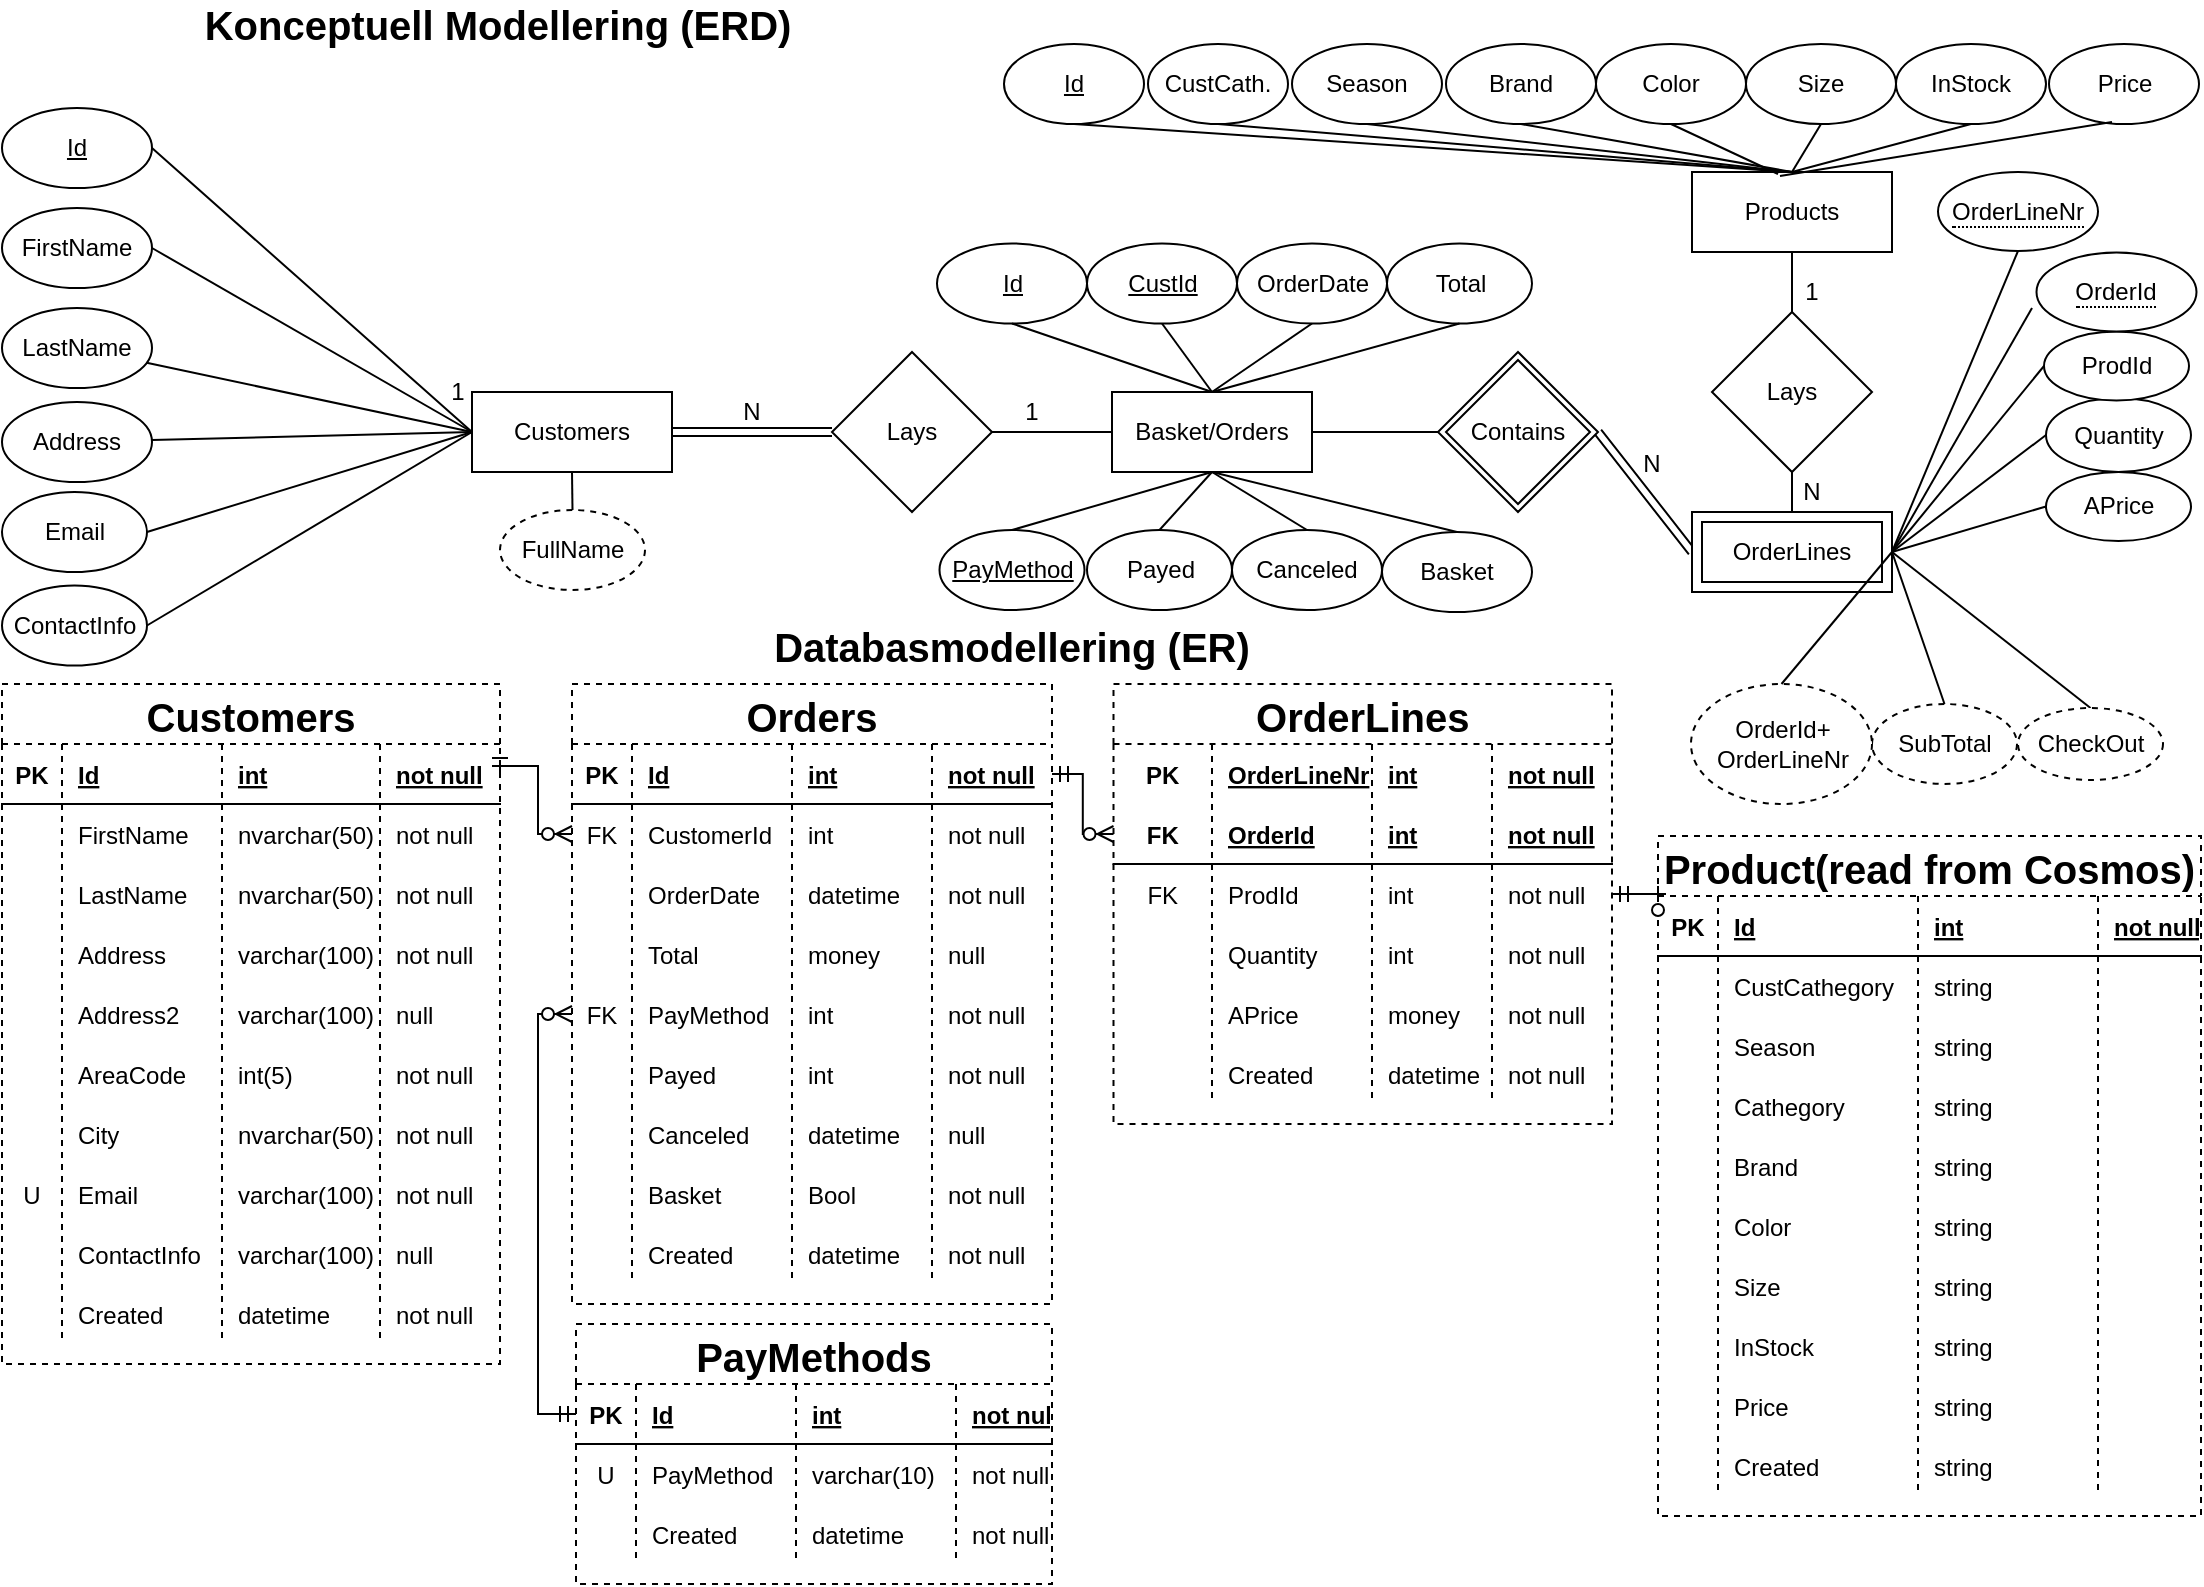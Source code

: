 <mxfile version="15.4.0" type="device"><diagram id="R2lEEEUBdFMjLlhIrx00" name="Page-1"><mxGraphModel dx="1422" dy="822" grid="1" gridSize="10" guides="1" tooltips="1" connect="1" arrows="1" fold="1" page="1" pageScale="1" pageWidth="1169" pageHeight="827" math="0" shadow="0" extFonts="Permanent Marker^https://fonts.googleapis.com/css?family=Permanent+Marker"><root><mxCell id="0"/><mxCell id="1" parent="0"/><mxCell id="8y6lJ2Wu_mWUI5BxKoSk-4" value="Customers" style="whiteSpace=wrap;html=1;align=center;" parent="1" vertex="1"><mxGeometry x="287" y="214" width="100" height="40" as="geometry"/></mxCell><mxCell id="8y6lJ2Wu_mWUI5BxKoSk-5" value="Id" style="ellipse;whiteSpace=wrap;html=1;align=center;fontStyle=4;" parent="1" vertex="1"><mxGeometry x="52" y="72" width="75" height="40" as="geometry"/></mxCell><mxCell id="8y6lJ2Wu_mWUI5BxKoSk-7" value="" style="endArrow=none;html=1;exitX=0;exitY=0.5;exitDx=0;exitDy=0;entryX=1;entryY=0.5;entryDx=0;entryDy=0;rounded=0;" parent="1" source="8y6lJ2Wu_mWUI5BxKoSk-4" target="8y6lJ2Wu_mWUI5BxKoSk-5" edge="1"><mxGeometry width="50" height="50" relative="1" as="geometry"><mxPoint x="387" y="434" as="sourcePoint"/><mxPoint x="437" y="384" as="targetPoint"/></mxGeometry></mxCell><mxCell id="8y6lJ2Wu_mWUI5BxKoSk-9" value="FirstName" style="ellipse;whiteSpace=wrap;html=1;" parent="1" vertex="1"><mxGeometry x="52" y="122" width="75" height="40" as="geometry"/></mxCell><mxCell id="8y6lJ2Wu_mWUI5BxKoSk-11" value="LastName" style="ellipse;whiteSpace=wrap;html=1;" parent="1" vertex="1"><mxGeometry x="52" y="172" width="75" height="40" as="geometry"/></mxCell><mxCell id="8y6lJ2Wu_mWUI5BxKoSk-15" value="" style="endArrow=none;html=1;entryX=0;entryY=0.5;entryDx=0;entryDy=0;rounded=0;" parent="1" source="8y6lJ2Wu_mWUI5BxKoSk-11" target="8y6lJ2Wu_mWUI5BxKoSk-4" edge="1"><mxGeometry width="50" height="50" relative="1" as="geometry"><mxPoint x="387" y="434" as="sourcePoint"/><mxPoint x="437" y="384" as="targetPoint"/></mxGeometry></mxCell><mxCell id="8y6lJ2Wu_mWUI5BxKoSk-16" value="" style="endArrow=none;html=1;entryX=1;entryY=0.5;entryDx=0;entryDy=0;exitX=0;exitY=0.5;exitDx=0;exitDy=0;strokeWidth=1;rounded=0;" parent="1" source="8y6lJ2Wu_mWUI5BxKoSk-4" target="8y6lJ2Wu_mWUI5BxKoSk-9" edge="1"><mxGeometry width="50" height="50" relative="1" as="geometry"><mxPoint x="387" y="434" as="sourcePoint"/><mxPoint x="437" y="384" as="targetPoint"/></mxGeometry></mxCell><mxCell id="8y6lJ2Wu_mWUI5BxKoSk-17" value="Email" style="ellipse;whiteSpace=wrap;html=1;" parent="1" vertex="1"><mxGeometry x="52" y="264" width="72.5" height="40" as="geometry"/></mxCell><mxCell id="8y6lJ2Wu_mWUI5BxKoSk-19" value="Products" style="whiteSpace=wrap;html=1;align=center;" parent="1" vertex="1"><mxGeometry x="897" y="104" width="100" height="40" as="geometry"/></mxCell><mxCell id="8y6lJ2Wu_mWUI5BxKoSk-21" value="" style="endArrow=none;html=1;strokeWidth=1;entryX=0;entryY=0.5;entryDx=0;entryDy=0;exitX=1;exitY=0.5;exitDx=0;exitDy=0;" parent="1" source="8y6lJ2Wu_mWUI5BxKoSk-34" target="8y6lJ2Wu_mWUI5BxKoSk-39" edge="1"><mxGeometry width="50" height="50" relative="1" as="geometry"><mxPoint x="387" y="374" as="sourcePoint"/><mxPoint x="412" y="234" as="targetPoint"/></mxGeometry></mxCell><mxCell id="8y6lJ2Wu_mWUI5BxKoSk-22" value="" style="endArrow=none;html=1;strokeWidth=1;entryX=0;entryY=0.5;entryDx=0;entryDy=0;exitX=1;exitY=0.5;exitDx=0;exitDy=0;shape=link;" parent="1" source="8y6lJ2Wu_mWUI5BxKoSk-55" target="8y6lJ2Wu_mWUI5BxKoSk-54" edge="1"><mxGeometry width="50" height="50" relative="1" as="geometry"><mxPoint x="847" y="294" as="sourcePoint"/><mxPoint x="897" y="294" as="targetPoint"/></mxGeometry></mxCell><mxCell id="8y6lJ2Wu_mWUI5BxKoSk-23" value="N" style="text;html=1;strokeColor=none;fillColor=none;align=center;verticalAlign=middle;whiteSpace=wrap;rounded=0;" parent="1" vertex="1"><mxGeometry x="857" y="240" width="40" height="20" as="geometry"/></mxCell><mxCell id="8y6lJ2Wu_mWUI5BxKoSk-24" value="1" style="text;html=1;strokeColor=none;fillColor=none;align=center;verticalAlign=middle;whiteSpace=wrap;rounded=0;" parent="1" vertex="1"><mxGeometry x="260" y="204" width="40" height="20" as="geometry"/></mxCell><mxCell id="8y6lJ2Wu_mWUI5BxKoSk-25" value="Id" style="ellipse;whiteSpace=wrap;html=1;align=center;fontStyle=4;" parent="1" vertex="1"><mxGeometry x="553" y="40" width="70" height="40" as="geometry"/></mxCell><mxCell id="8y6lJ2Wu_mWUI5BxKoSk-26" value="CustCath." style="ellipse;whiteSpace=wrap;html=1;align=center;" parent="1" vertex="1"><mxGeometry x="625" y="40" width="70" height="40" as="geometry"/></mxCell><mxCell id="8y6lJ2Wu_mWUI5BxKoSk-28" value="Season" style="ellipse;whiteSpace=wrap;html=1;align=center;" parent="1" vertex="1"><mxGeometry x="697" y="40" width="75" height="40" as="geometry"/></mxCell><mxCell id="8y6lJ2Wu_mWUI5BxKoSk-29" value="Brand" style="ellipse;whiteSpace=wrap;html=1;align=center;" parent="1" vertex="1"><mxGeometry x="774" y="40" width="75" height="40" as="geometry"/></mxCell><mxCell id="8y6lJ2Wu_mWUI5BxKoSk-30" value="" style="endArrow=none;html=1;strokeWidth=1;entryX=0.5;entryY=1;entryDx=0;entryDy=0;exitX=0.5;exitY=0;exitDx=0;exitDy=0;rounded=0;" parent="1" source="8y6lJ2Wu_mWUI5BxKoSk-19" target="8y6lJ2Wu_mWUI5BxKoSk-25" edge="1"><mxGeometry width="50" height="50" relative="1" as="geometry"><mxPoint x="757" y="264" as="sourcePoint"/><mxPoint x="807" y="214" as="targetPoint"/></mxGeometry></mxCell><mxCell id="8y6lJ2Wu_mWUI5BxKoSk-31" value="" style="endArrow=none;html=1;strokeWidth=1;entryX=0.5;entryY=1;entryDx=0;entryDy=0;rounded=0;exitX=0.5;exitY=0;exitDx=0;exitDy=0;" parent="1" source="8y6lJ2Wu_mWUI5BxKoSk-19" target="8y6lJ2Wu_mWUI5BxKoSk-26" edge="1"><mxGeometry width="50" height="50" relative="1" as="geometry"><mxPoint x="997" y="124" as="sourcePoint"/><mxPoint x="807" y="214" as="targetPoint"/></mxGeometry></mxCell><mxCell id="8y6lJ2Wu_mWUI5BxKoSk-32" value="" style="endArrow=none;html=1;strokeWidth=1;entryX=0.5;entryY=1;entryDx=0;entryDy=0;exitX=0.5;exitY=0;exitDx=0;exitDy=0;rounded=0;" parent="1" source="8y6lJ2Wu_mWUI5BxKoSk-19" target="8y6lJ2Wu_mWUI5BxKoSk-28" edge="1"><mxGeometry width="50" height="50" relative="1" as="geometry"><mxPoint x="757" y="264" as="sourcePoint"/><mxPoint x="807" y="214" as="targetPoint"/></mxGeometry></mxCell><mxCell id="8y6lJ2Wu_mWUI5BxKoSk-33" value="" style="endArrow=none;html=1;strokeWidth=1;exitX=0.5;exitY=0;exitDx=0;exitDy=0;rounded=0;entryX=0.5;entryY=1;entryDx=0;entryDy=0;" parent="1" source="8y6lJ2Wu_mWUI5BxKoSk-19" target="8y6lJ2Wu_mWUI5BxKoSk-29" edge="1"><mxGeometry width="50" height="50" relative="1" as="geometry"><mxPoint x="757" y="264" as="sourcePoint"/><mxPoint x="1007" y="194" as="targetPoint"/></mxGeometry></mxCell><mxCell id="8y6lJ2Wu_mWUI5BxKoSk-34" value="Lays" style="rhombus;whiteSpace=wrap;html=1;" parent="1" vertex="1"><mxGeometry x="467" y="194" width="80" height="80" as="geometry"/></mxCell><mxCell id="8y6lJ2Wu_mWUI5BxKoSk-35" value="N" style="text;html=1;strokeColor=none;fillColor=none;align=center;verticalAlign=middle;whiteSpace=wrap;rounded=0;" parent="1" vertex="1"><mxGeometry x="407" y="214" width="40" height="20" as="geometry"/></mxCell><mxCell id="8y6lJ2Wu_mWUI5BxKoSk-36" value="" style="endArrow=none;html=1;strokeWidth=1;entryX=1;entryY=0.5;entryDx=0;entryDy=0;exitX=0;exitY=0.5;exitDx=0;exitDy=0;rounded=0;shape=link;" parent="1" source="8y6lJ2Wu_mWUI5BxKoSk-34" target="8y6lJ2Wu_mWUI5BxKoSk-4" edge="1"><mxGeometry width="50" height="50" relative="1" as="geometry"><mxPoint x="387" y="374" as="sourcePoint"/><mxPoint x="437" y="324" as="targetPoint"/></mxGeometry></mxCell><mxCell id="8y6lJ2Wu_mWUI5BxKoSk-38" value="" style="endArrow=none;html=1;strokeWidth=1;entryX=0;entryY=0.5;entryDx=0;entryDy=0;exitX=1;exitY=0.5;exitDx=0;exitDy=0;" parent="1" source="8y6lJ2Wu_mWUI5BxKoSk-39" target="8y6lJ2Wu_mWUI5BxKoSk-55" edge="1"><mxGeometry width="50" height="50" relative="1" as="geometry"><mxPoint x="492" y="234" as="sourcePoint"/><mxPoint x="767" y="234" as="targetPoint"/></mxGeometry></mxCell><mxCell id="8y6lJ2Wu_mWUI5BxKoSk-39" value="Basket/Orders" style="whiteSpace=wrap;html=1;align=center;" parent="1" vertex="1"><mxGeometry x="607" y="214" width="100" height="40" as="geometry"/></mxCell><mxCell id="8y6lJ2Wu_mWUI5BxKoSk-41" value="Lays" style="rhombus;whiteSpace=wrap;html=1;" parent="1" vertex="1"><mxGeometry x="907" y="174" width="80" height="80" as="geometry"/></mxCell><mxCell id="8y6lJ2Wu_mWUI5BxKoSk-42" value="" style="endArrow=none;html=1;strokeWidth=1;entryX=0.5;entryY=1;entryDx=0;entryDy=0;exitX=0.5;exitY=0;exitDx=0;exitDy=0;" parent="1" source="8y6lJ2Wu_mWUI5BxKoSk-41" target="8y6lJ2Wu_mWUI5BxKoSk-19" edge="1"><mxGeometry width="50" height="50" relative="1" as="geometry"><mxPoint x="397" y="354" as="sourcePoint"/><mxPoint x="447" y="304" as="targetPoint"/></mxGeometry></mxCell><mxCell id="8y6lJ2Wu_mWUI5BxKoSk-43" value="" style="endArrow=none;html=1;strokeWidth=1;entryX=0.5;entryY=1;entryDx=0;entryDy=0;exitX=0.5;exitY=0;exitDx=0;exitDy=0;" parent="1" source="8y6lJ2Wu_mWUI5BxKoSk-54" target="8y6lJ2Wu_mWUI5BxKoSk-41" edge="1"><mxGeometry width="50" height="50" relative="1" as="geometry"><mxPoint x="947" y="274" as="sourcePoint"/><mxPoint x="447" y="384" as="targetPoint"/></mxGeometry></mxCell><mxCell id="8y6lJ2Wu_mWUI5BxKoSk-44" value="1" style="text;html=1;strokeColor=none;fillColor=none;align=center;verticalAlign=middle;whiteSpace=wrap;rounded=0;" parent="1" vertex="1"><mxGeometry x="547" y="214" width="40" height="20" as="geometry"/></mxCell><mxCell id="8y6lJ2Wu_mWUI5BxKoSk-45" value="N" style="text;html=1;strokeColor=none;fillColor=none;align=center;verticalAlign=middle;whiteSpace=wrap;rounded=0;" parent="1" vertex="1"><mxGeometry x="937" y="254" width="40" height="20" as="geometry"/></mxCell><mxCell id="8y6lJ2Wu_mWUI5BxKoSk-46" value="1" style="text;html=1;strokeColor=none;fillColor=none;align=center;verticalAlign=middle;whiteSpace=wrap;rounded=0;" parent="1" vertex="1"><mxGeometry x="937" y="154" width="40" height="20" as="geometry"/></mxCell><mxCell id="8y6lJ2Wu_mWUI5BxKoSk-47" value="Quantity" style="ellipse;whiteSpace=wrap;html=1;" parent="1" vertex="1"><mxGeometry x="1074" y="217" width="72.5" height="37" as="geometry"/></mxCell><mxCell id="8y6lJ2Wu_mWUI5BxKoSk-49" value="" style="endArrow=none;html=1;strokeWidth=1;entryX=0;entryY=0.5;entryDx=0;entryDy=0;rounded=0;exitX=1;exitY=0.5;exitDx=0;exitDy=0;" parent="1" source="8y6lJ2Wu_mWUI5BxKoSk-54" target="8y6lJ2Wu_mWUI5BxKoSk-47" edge="1"><mxGeometry width="50" height="50" relative="1" as="geometry"><mxPoint x="1027" y="294" as="sourcePoint"/><mxPoint x="607" y="304" as="targetPoint"/></mxGeometry></mxCell><mxCell id="8y6lJ2Wu_mWUI5BxKoSk-50" value="" style="endArrow=none;html=1;strokeWidth=1;entryX=0.5;entryY=1;entryDx=0;entryDy=0;exitX=1;exitY=0.5;exitDx=0;exitDy=0;rounded=0;" parent="1" source="8y6lJ2Wu_mWUI5BxKoSk-54" target="8y6lJ2Wu_mWUI5BxKoSk-53" edge="1"><mxGeometry width="50" height="50" relative="1" as="geometry"><mxPoint x="997" y="294" as="sourcePoint"/><mxPoint x="1027" y="326.5" as="targetPoint"/></mxGeometry></mxCell><mxCell id="8y6lJ2Wu_mWUI5BxKoSk-53" value="&lt;span style=&quot;border-bottom: 1px dotted&quot;&gt;OrderLineNr&lt;/span&gt;" style="ellipse;whiteSpace=wrap;html=1;align=center;" parent="1" vertex="1"><mxGeometry x="1020" y="104" width="80" height="39.5" as="geometry"/></mxCell><mxCell id="8y6lJ2Wu_mWUI5BxKoSk-54" value="OrderLines" style="shape=ext;margin=3;double=1;whiteSpace=wrap;html=1;align=center;" parent="1" vertex="1"><mxGeometry x="897" y="274" width="100" height="40" as="geometry"/></mxCell><mxCell id="8y6lJ2Wu_mWUI5BxKoSk-55" value="Contains" style="shape=rhombus;double=1;perimeter=rhombusPerimeter;whiteSpace=wrap;html=1;align=center;" parent="1" vertex="1"><mxGeometry x="770" y="194" width="80" height="80" as="geometry"/></mxCell><mxCell id="8y6lJ2Wu_mWUI5BxKoSk-56" value="Id" style="ellipse;whiteSpace=wrap;html=1;align=center;fontStyle=4;" parent="1" vertex="1"><mxGeometry x="519.5" y="139.75" width="75" height="40" as="geometry"/></mxCell><mxCell id="8y6lJ2Wu_mWUI5BxKoSk-57" value="" style="endArrow=none;html=1;strokeWidth=1;entryX=0.5;entryY=1;entryDx=0;entryDy=0;exitX=0.5;exitY=0;exitDx=0;exitDy=0;rounded=0;" parent="1" source="8y6lJ2Wu_mWUI5BxKoSk-39" target="8y6lJ2Wu_mWUI5BxKoSk-56" edge="1"><mxGeometry width="50" height="50" relative="1" as="geometry"><mxPoint x="557" y="294" as="sourcePoint"/><mxPoint x="607" y="244" as="targetPoint"/></mxGeometry></mxCell><mxCell id="8y6lJ2Wu_mWUI5BxKoSk-59" value="OrderDate" style="ellipse;whiteSpace=wrap;html=1;align=center;" parent="1" vertex="1"><mxGeometry x="669.5" y="139.75" width="75" height="40" as="geometry"/></mxCell><mxCell id="8y6lJ2Wu_mWUI5BxKoSk-60" value="" style="endArrow=none;html=1;strokeWidth=1;entryX=0.5;entryY=1;entryDx=0;entryDy=0;exitX=0.5;exitY=0;exitDx=0;exitDy=0;rounded=0;" parent="1" source="8y6lJ2Wu_mWUI5BxKoSk-39" target="8y6lJ2Wu_mWUI5BxKoSk-59" edge="1"><mxGeometry width="50" height="50" relative="1" as="geometry"><mxPoint x="557" y="294" as="sourcePoint"/><mxPoint x="607" y="244" as="targetPoint"/></mxGeometry></mxCell><mxCell id="8y6lJ2Wu_mWUI5BxKoSk-61" value="APrice" style="ellipse;whiteSpace=wrap;html=1;" parent="1" vertex="1"><mxGeometry x="1074" y="254" width="72.5" height="34.5" as="geometry"/></mxCell><mxCell id="8y6lJ2Wu_mWUI5BxKoSk-62" value="" style="endArrow=none;html=1;strokeWidth=1;entryX=0;entryY=0.5;entryDx=0;entryDy=0;exitX=1;exitY=0.5;exitDx=0;exitDy=0;rounded=0;" parent="1" source="8y6lJ2Wu_mWUI5BxKoSk-54" target="8y6lJ2Wu_mWUI5BxKoSk-61" edge="1"><mxGeometry width="50" height="50" relative="1" as="geometry"><mxPoint x="557" y="354" as="sourcePoint"/><mxPoint x="607" y="304" as="targetPoint"/></mxGeometry></mxCell><mxCell id="8y6lJ2Wu_mWUI5BxKoSk-63" value="SubTotal" style="ellipse;whiteSpace=wrap;html=1;dashed=1;" parent="1" vertex="1"><mxGeometry x="987" y="370" width="72.5" height="40" as="geometry"/></mxCell><mxCell id="8y6lJ2Wu_mWUI5BxKoSk-64" value="Total" style="ellipse;whiteSpace=wrap;html=1;" parent="1" vertex="1"><mxGeometry x="744.5" y="139.75" width="72.5" height="40" as="geometry"/></mxCell><mxCell id="8y6lJ2Wu_mWUI5BxKoSk-65" value="" style="endArrow=none;html=1;strokeWidth=1;entryX=0.5;entryY=0;entryDx=0;entryDy=0;exitX=1;exitY=0.5;exitDx=0;exitDy=0;rounded=0;" parent="1" source="8y6lJ2Wu_mWUI5BxKoSk-54" target="8y6lJ2Wu_mWUI5BxKoSk-63" edge="1"><mxGeometry width="50" height="50" relative="1" as="geometry"><mxPoint x="1007" y="304" as="sourcePoint"/><mxPoint x="1047" y="354.25" as="targetPoint"/></mxGeometry></mxCell><mxCell id="8y6lJ2Wu_mWUI5BxKoSk-67" value="FullName" style="ellipse;whiteSpace=wrap;html=1;dashed=1;" parent="1" vertex="1"><mxGeometry x="301" y="273" width="72.5" height="40" as="geometry"/></mxCell><mxCell id="8y6lJ2Wu_mWUI5BxKoSk-68" value="" style="endArrow=none;html=1;strokeWidth=1;exitX=0.5;exitY=1;exitDx=0;exitDy=0;rounded=0;edgeStyle=orthogonalEdgeStyle;entryX=0.5;entryY=0;entryDx=0;entryDy=0;" parent="1" source="8y6lJ2Wu_mWUI5BxKoSk-4" target="8y6lJ2Wu_mWUI5BxKoSk-67" edge="1"><mxGeometry width="50" height="50" relative="1" as="geometry"><mxPoint x="667" y="264" as="sourcePoint"/><mxPoint x="337" y="270" as="targetPoint"/></mxGeometry></mxCell><mxCell id="8y6lJ2Wu_mWUI5BxKoSk-69" value="Konceptuell Modellering (ERD)" style="text;html=1;strokeColor=none;fillColor=none;align=center;verticalAlign=middle;whiteSpace=wrap;rounded=0;dashed=1;fontSize=20;fontStyle=1" parent="1" vertex="1"><mxGeometry x="150" y="20" width="300" height="20" as="geometry"/></mxCell><mxCell id="8y6lJ2Wu_mWUI5BxKoSk-71" value="Databasmodellering (ER)" style="text;html=1;strokeColor=none;fillColor=none;align=center;verticalAlign=middle;whiteSpace=wrap;rounded=0;dashed=1;fontSize=20;fontStyle=1" parent="1" vertex="1"><mxGeometry x="407" y="330.75" width="300" height="20" as="geometry"/></mxCell><mxCell id="8y6lJ2Wu_mWUI5BxKoSk-72" value="Customers" style="shape=table;startSize=30;container=1;collapsible=1;childLayout=tableLayout;fixedRows=1;rowLines=0;fontStyle=1;align=center;resizeLast=1;dashed=1;fontSize=20;" parent="1" vertex="1"><mxGeometry x="52" y="360" width="249" height="340" as="geometry"><mxRectangle x="100.75" y="480" width="140" height="30" as="alternateBounds"/></mxGeometry></mxCell><mxCell id="8y6lJ2Wu_mWUI5BxKoSk-73" value="" style="shape=partialRectangle;collapsible=0;dropTarget=0;pointerEvents=0;fillColor=none;top=0;left=0;bottom=1;right=0;points=[[0,0.5],[1,0.5]];portConstraint=eastwest;" parent="8y6lJ2Wu_mWUI5BxKoSk-72" vertex="1"><mxGeometry y="30" width="249" height="30" as="geometry"/></mxCell><mxCell id="8y6lJ2Wu_mWUI5BxKoSk-74" value="PK" style="shape=partialRectangle;connectable=0;fillColor=none;top=0;left=0;bottom=0;right=0;fontStyle=1;overflow=hidden;" parent="8y6lJ2Wu_mWUI5BxKoSk-73" vertex="1"><mxGeometry width="30" height="30" as="geometry"><mxRectangle width="30" height="30" as="alternateBounds"/></mxGeometry></mxCell><mxCell id="8y6lJ2Wu_mWUI5BxKoSk-75" value="Id" style="shape=partialRectangle;connectable=0;fillColor=none;top=0;left=0;bottom=0;right=0;align=left;spacingLeft=6;fontStyle=5;overflow=hidden;" parent="8y6lJ2Wu_mWUI5BxKoSk-73" vertex="1"><mxGeometry x="30" width="80" height="30" as="geometry"><mxRectangle width="80" height="30" as="alternateBounds"/></mxGeometry></mxCell><mxCell id="8y6lJ2Wu_mWUI5BxKoSk-85" value="int" style="shape=partialRectangle;connectable=0;fillColor=none;top=0;left=0;bottom=0;right=0;align=left;spacingLeft=6;fontStyle=5;overflow=hidden;" parent="8y6lJ2Wu_mWUI5BxKoSk-73" vertex="1"><mxGeometry x="110" width="79" height="30" as="geometry"><mxRectangle width="79" height="30" as="alternateBounds"/></mxGeometry></mxCell><mxCell id="8y6lJ2Wu_mWUI5BxKoSk-89" value="not null" style="shape=partialRectangle;connectable=0;fillColor=none;top=0;left=0;bottom=0;right=0;align=left;spacingLeft=6;fontStyle=5;overflow=hidden;" parent="8y6lJ2Wu_mWUI5BxKoSk-73" vertex="1"><mxGeometry x="189" width="60" height="30" as="geometry"><mxRectangle width="60" height="30" as="alternateBounds"/></mxGeometry></mxCell><mxCell id="8y6lJ2Wu_mWUI5BxKoSk-76" value="" style="shape=partialRectangle;collapsible=0;dropTarget=0;pointerEvents=0;fillColor=none;top=0;left=0;bottom=0;right=0;points=[[0,0.5],[1,0.5]];portConstraint=eastwest;" parent="8y6lJ2Wu_mWUI5BxKoSk-72" vertex="1"><mxGeometry y="60" width="249" height="30" as="geometry"/></mxCell><mxCell id="8y6lJ2Wu_mWUI5BxKoSk-77" value="" style="shape=partialRectangle;connectable=0;fillColor=none;top=0;left=0;bottom=0;right=0;editable=1;overflow=hidden;" parent="8y6lJ2Wu_mWUI5BxKoSk-76" vertex="1"><mxGeometry width="30" height="30" as="geometry"><mxRectangle width="30" height="30" as="alternateBounds"/></mxGeometry></mxCell><mxCell id="8y6lJ2Wu_mWUI5BxKoSk-78" value="FirstName" style="shape=partialRectangle;connectable=0;fillColor=none;top=0;left=0;bottom=0;right=0;align=left;spacingLeft=6;overflow=hidden;" parent="8y6lJ2Wu_mWUI5BxKoSk-76" vertex="1"><mxGeometry x="30" width="80" height="30" as="geometry"><mxRectangle width="80" height="30" as="alternateBounds"/></mxGeometry></mxCell><mxCell id="8y6lJ2Wu_mWUI5BxKoSk-86" value="nvarchar(50)" style="shape=partialRectangle;connectable=0;fillColor=none;top=0;left=0;bottom=0;right=0;align=left;spacingLeft=6;overflow=hidden;" parent="8y6lJ2Wu_mWUI5BxKoSk-76" vertex="1"><mxGeometry x="110" width="79" height="30" as="geometry"><mxRectangle width="79" height="30" as="alternateBounds"/></mxGeometry></mxCell><mxCell id="8y6lJ2Wu_mWUI5BxKoSk-90" value="not null" style="shape=partialRectangle;connectable=0;fillColor=none;top=0;left=0;bottom=0;right=0;align=left;spacingLeft=6;overflow=hidden;" parent="8y6lJ2Wu_mWUI5BxKoSk-76" vertex="1"><mxGeometry x="189" width="60" height="30" as="geometry"><mxRectangle width="60" height="30" as="alternateBounds"/></mxGeometry></mxCell><mxCell id="8y6lJ2Wu_mWUI5BxKoSk-79" value="" style="shape=partialRectangle;collapsible=0;dropTarget=0;pointerEvents=0;fillColor=none;top=0;left=0;bottom=0;right=0;points=[[0,0.5],[1,0.5]];portConstraint=eastwest;" parent="8y6lJ2Wu_mWUI5BxKoSk-72" vertex="1"><mxGeometry y="90" width="249" height="30" as="geometry"/></mxCell><mxCell id="8y6lJ2Wu_mWUI5BxKoSk-80" value="" style="shape=partialRectangle;connectable=0;fillColor=none;top=0;left=0;bottom=0;right=0;editable=1;overflow=hidden;" parent="8y6lJ2Wu_mWUI5BxKoSk-79" vertex="1"><mxGeometry width="30" height="30" as="geometry"><mxRectangle width="30" height="30" as="alternateBounds"/></mxGeometry></mxCell><mxCell id="8y6lJ2Wu_mWUI5BxKoSk-81" value="LastName" style="shape=partialRectangle;connectable=0;fillColor=none;top=0;left=0;bottom=0;right=0;align=left;spacingLeft=6;overflow=hidden;" parent="8y6lJ2Wu_mWUI5BxKoSk-79" vertex="1"><mxGeometry x="30" width="80" height="30" as="geometry"><mxRectangle width="80" height="30" as="alternateBounds"/></mxGeometry></mxCell><mxCell id="8y6lJ2Wu_mWUI5BxKoSk-87" value="nvarchar(50)" style="shape=partialRectangle;connectable=0;fillColor=none;top=0;left=0;bottom=0;right=0;align=left;spacingLeft=6;overflow=hidden;" parent="8y6lJ2Wu_mWUI5BxKoSk-79" vertex="1"><mxGeometry x="110" width="79" height="30" as="geometry"><mxRectangle width="79" height="30" as="alternateBounds"/></mxGeometry></mxCell><mxCell id="8y6lJ2Wu_mWUI5BxKoSk-91" value="not null" style="shape=partialRectangle;connectable=0;fillColor=none;top=0;left=0;bottom=0;right=0;align=left;spacingLeft=6;overflow=hidden;" parent="8y6lJ2Wu_mWUI5BxKoSk-79" vertex="1"><mxGeometry x="189" width="60" height="30" as="geometry"><mxRectangle width="60" height="30" as="alternateBounds"/></mxGeometry></mxCell><mxCell id="8y6lJ2Wu_mWUI5BxKoSk-82" value="" style="shape=partialRectangle;collapsible=0;dropTarget=0;pointerEvents=0;fillColor=none;top=0;left=0;bottom=0;right=0;points=[[0,0.5],[1,0.5]];portConstraint=eastwest;" parent="8y6lJ2Wu_mWUI5BxKoSk-72" vertex="1"><mxGeometry y="120" width="249" height="30" as="geometry"/></mxCell><mxCell id="8y6lJ2Wu_mWUI5BxKoSk-83" value="" style="shape=partialRectangle;connectable=0;fillColor=none;top=0;left=0;bottom=0;right=0;editable=1;overflow=hidden;" parent="8y6lJ2Wu_mWUI5BxKoSk-82" vertex="1"><mxGeometry width="30" height="30" as="geometry"><mxRectangle width="30" height="30" as="alternateBounds"/></mxGeometry></mxCell><mxCell id="8y6lJ2Wu_mWUI5BxKoSk-84" value="Address" style="shape=partialRectangle;connectable=0;fillColor=none;top=0;left=0;bottom=0;right=0;align=left;spacingLeft=6;overflow=hidden;" parent="8y6lJ2Wu_mWUI5BxKoSk-82" vertex="1"><mxGeometry x="30" width="80" height="30" as="geometry"><mxRectangle width="80" height="30" as="alternateBounds"/></mxGeometry></mxCell><mxCell id="8y6lJ2Wu_mWUI5BxKoSk-88" value="varchar(100)" style="shape=partialRectangle;connectable=0;fillColor=none;top=0;left=0;bottom=0;right=0;align=left;spacingLeft=6;overflow=hidden;" parent="8y6lJ2Wu_mWUI5BxKoSk-82" vertex="1"><mxGeometry x="110" width="79" height="30" as="geometry"><mxRectangle width="79" height="30" as="alternateBounds"/></mxGeometry></mxCell><mxCell id="8y6lJ2Wu_mWUI5BxKoSk-92" value="not null" style="shape=partialRectangle;connectable=0;fillColor=none;top=0;left=0;bottom=0;right=0;align=left;spacingLeft=6;overflow=hidden;" parent="8y6lJ2Wu_mWUI5BxKoSk-82" vertex="1"><mxGeometry x="189" width="60" height="30" as="geometry"><mxRectangle width="60" height="30" as="alternateBounds"/></mxGeometry></mxCell><mxCell id="rHdjCjnJGOFdzh8ttO1K-12" style="shape=partialRectangle;collapsible=0;dropTarget=0;pointerEvents=0;fillColor=none;top=0;left=0;bottom=0;right=0;points=[[0,0.5],[1,0.5]];portConstraint=eastwest;" parent="8y6lJ2Wu_mWUI5BxKoSk-72" vertex="1"><mxGeometry y="150" width="249" height="30" as="geometry"/></mxCell><mxCell id="rHdjCjnJGOFdzh8ttO1K-13" value="" style="shape=partialRectangle;connectable=0;fillColor=none;top=0;left=0;bottom=0;right=0;editable=1;overflow=hidden;" parent="rHdjCjnJGOFdzh8ttO1K-12" vertex="1"><mxGeometry width="30" height="30" as="geometry"><mxRectangle width="30" height="30" as="alternateBounds"/></mxGeometry></mxCell><mxCell id="rHdjCjnJGOFdzh8ttO1K-14" value="Address2" style="shape=partialRectangle;connectable=0;fillColor=none;top=0;left=0;bottom=0;right=0;align=left;spacingLeft=6;overflow=hidden;" parent="rHdjCjnJGOFdzh8ttO1K-12" vertex="1"><mxGeometry x="30" width="80" height="30" as="geometry"><mxRectangle width="80" height="30" as="alternateBounds"/></mxGeometry></mxCell><mxCell id="rHdjCjnJGOFdzh8ttO1K-15" value="varchar(100)" style="shape=partialRectangle;connectable=0;fillColor=none;top=0;left=0;bottom=0;right=0;align=left;spacingLeft=6;overflow=hidden;" parent="rHdjCjnJGOFdzh8ttO1K-12" vertex="1"><mxGeometry x="110" width="79" height="30" as="geometry"><mxRectangle width="79" height="30" as="alternateBounds"/></mxGeometry></mxCell><mxCell id="rHdjCjnJGOFdzh8ttO1K-16" value="null" style="shape=partialRectangle;connectable=0;fillColor=none;top=0;left=0;bottom=0;right=0;align=left;spacingLeft=6;overflow=hidden;" parent="rHdjCjnJGOFdzh8ttO1K-12" vertex="1"><mxGeometry x="189" width="60" height="30" as="geometry"><mxRectangle width="60" height="30" as="alternateBounds"/></mxGeometry></mxCell><mxCell id="rHdjCjnJGOFdzh8ttO1K-103" style="shape=partialRectangle;collapsible=0;dropTarget=0;pointerEvents=0;fillColor=none;top=0;left=0;bottom=0;right=0;points=[[0,0.5],[1,0.5]];portConstraint=eastwest;" parent="8y6lJ2Wu_mWUI5BxKoSk-72" vertex="1"><mxGeometry y="180" width="249" height="30" as="geometry"/></mxCell><mxCell id="rHdjCjnJGOFdzh8ttO1K-104" style="shape=partialRectangle;connectable=0;fillColor=none;top=0;left=0;bottom=0;right=0;editable=1;overflow=hidden;" parent="rHdjCjnJGOFdzh8ttO1K-103" vertex="1"><mxGeometry width="30" height="30" as="geometry"><mxRectangle width="30" height="30" as="alternateBounds"/></mxGeometry></mxCell><mxCell id="rHdjCjnJGOFdzh8ttO1K-105" value="AreaCode" style="shape=partialRectangle;connectable=0;fillColor=none;top=0;left=0;bottom=0;right=0;align=left;spacingLeft=6;overflow=hidden;" parent="rHdjCjnJGOFdzh8ttO1K-103" vertex="1"><mxGeometry x="30" width="80" height="30" as="geometry"><mxRectangle width="80" height="30" as="alternateBounds"/></mxGeometry></mxCell><mxCell id="rHdjCjnJGOFdzh8ttO1K-106" value="int(5)" style="shape=partialRectangle;connectable=0;fillColor=none;top=0;left=0;bottom=0;right=0;align=left;spacingLeft=6;overflow=hidden;" parent="rHdjCjnJGOFdzh8ttO1K-103" vertex="1"><mxGeometry x="110" width="79" height="30" as="geometry"><mxRectangle width="79" height="30" as="alternateBounds"/></mxGeometry></mxCell><mxCell id="rHdjCjnJGOFdzh8ttO1K-107" value="not null" style="shape=partialRectangle;connectable=0;fillColor=none;top=0;left=0;bottom=0;right=0;align=left;spacingLeft=6;overflow=hidden;" parent="rHdjCjnJGOFdzh8ttO1K-103" vertex="1"><mxGeometry x="189" width="60" height="30" as="geometry"><mxRectangle width="60" height="30" as="alternateBounds"/></mxGeometry></mxCell><mxCell id="JR-t--ZmjHhmk71OIWjt-3" style="shape=partialRectangle;collapsible=0;dropTarget=0;pointerEvents=0;fillColor=none;top=0;left=0;bottom=0;right=0;points=[[0,0.5],[1,0.5]];portConstraint=eastwest;" parent="8y6lJ2Wu_mWUI5BxKoSk-72" vertex="1"><mxGeometry y="210" width="249" height="30" as="geometry"/></mxCell><mxCell id="JR-t--ZmjHhmk71OIWjt-4" style="shape=partialRectangle;connectable=0;fillColor=none;top=0;left=0;bottom=0;right=0;editable=1;overflow=hidden;" parent="JR-t--ZmjHhmk71OIWjt-3" vertex="1"><mxGeometry width="30" height="30" as="geometry"><mxRectangle width="30" height="30" as="alternateBounds"/></mxGeometry></mxCell><mxCell id="JR-t--ZmjHhmk71OIWjt-5" value="City" style="shape=partialRectangle;connectable=0;fillColor=none;top=0;left=0;bottom=0;right=0;align=left;spacingLeft=6;overflow=hidden;" parent="JR-t--ZmjHhmk71OIWjt-3" vertex="1"><mxGeometry x="30" width="80" height="30" as="geometry"><mxRectangle width="80" height="30" as="alternateBounds"/></mxGeometry></mxCell><mxCell id="JR-t--ZmjHhmk71OIWjt-6" value="nvarchar(50)" style="shape=partialRectangle;connectable=0;fillColor=none;top=0;left=0;bottom=0;right=0;align=left;spacingLeft=6;overflow=hidden;" parent="JR-t--ZmjHhmk71OIWjt-3" vertex="1"><mxGeometry x="110" width="79" height="30" as="geometry"><mxRectangle width="79" height="30" as="alternateBounds"/></mxGeometry></mxCell><mxCell id="JR-t--ZmjHhmk71OIWjt-7" value="not null" style="shape=partialRectangle;connectable=0;fillColor=none;top=0;left=0;bottom=0;right=0;align=left;spacingLeft=6;overflow=hidden;" parent="JR-t--ZmjHhmk71OIWjt-3" vertex="1"><mxGeometry x="189" width="60" height="30" as="geometry"><mxRectangle width="60" height="30" as="alternateBounds"/></mxGeometry></mxCell><mxCell id="JR-t--ZmjHhmk71OIWjt-13" style="shape=partialRectangle;collapsible=0;dropTarget=0;pointerEvents=0;fillColor=none;top=0;left=0;bottom=0;right=0;points=[[0,0.5],[1,0.5]];portConstraint=eastwest;" parent="8y6lJ2Wu_mWUI5BxKoSk-72" vertex="1"><mxGeometry y="240" width="249" height="30" as="geometry"/></mxCell><mxCell id="JR-t--ZmjHhmk71OIWjt-14" value="U" style="shape=partialRectangle;connectable=0;fillColor=none;top=0;left=0;bottom=0;right=0;editable=1;overflow=hidden;" parent="JR-t--ZmjHhmk71OIWjt-13" vertex="1"><mxGeometry width="30" height="30" as="geometry"><mxRectangle width="30" height="30" as="alternateBounds"/></mxGeometry></mxCell><mxCell id="JR-t--ZmjHhmk71OIWjt-15" value="Email" style="shape=partialRectangle;connectable=0;fillColor=none;top=0;left=0;bottom=0;right=0;align=left;spacingLeft=6;overflow=hidden;" parent="JR-t--ZmjHhmk71OIWjt-13" vertex="1"><mxGeometry x="30" width="80" height="30" as="geometry"><mxRectangle width="80" height="30" as="alternateBounds"/></mxGeometry></mxCell><mxCell id="JR-t--ZmjHhmk71OIWjt-16" value="varchar(100)" style="shape=partialRectangle;connectable=0;fillColor=none;top=0;left=0;bottom=0;right=0;align=left;spacingLeft=6;overflow=hidden;" parent="JR-t--ZmjHhmk71OIWjt-13" vertex="1"><mxGeometry x="110" width="79" height="30" as="geometry"><mxRectangle width="79" height="30" as="alternateBounds"/></mxGeometry></mxCell><mxCell id="JR-t--ZmjHhmk71OIWjt-17" value="not null" style="shape=partialRectangle;connectable=0;fillColor=none;top=0;left=0;bottom=0;right=0;align=left;spacingLeft=6;overflow=hidden;" parent="JR-t--ZmjHhmk71OIWjt-13" vertex="1"><mxGeometry x="189" width="60" height="30" as="geometry"><mxRectangle width="60" height="30" as="alternateBounds"/></mxGeometry></mxCell><mxCell id="JR-t--ZmjHhmk71OIWjt-18" style="shape=partialRectangle;collapsible=0;dropTarget=0;pointerEvents=0;fillColor=none;top=0;left=0;bottom=0;right=0;points=[[0,0.5],[1,0.5]];portConstraint=eastwest;" parent="8y6lJ2Wu_mWUI5BxKoSk-72" vertex="1"><mxGeometry y="270" width="249" height="30" as="geometry"/></mxCell><mxCell id="JR-t--ZmjHhmk71OIWjt-19" style="shape=partialRectangle;connectable=0;fillColor=none;top=0;left=0;bottom=0;right=0;editable=1;overflow=hidden;" parent="JR-t--ZmjHhmk71OIWjt-18" vertex="1"><mxGeometry width="30" height="30" as="geometry"><mxRectangle width="30" height="30" as="alternateBounds"/></mxGeometry></mxCell><mxCell id="JR-t--ZmjHhmk71OIWjt-20" value="ContactInfo" style="shape=partialRectangle;connectable=0;fillColor=none;top=0;left=0;bottom=0;right=0;align=left;spacingLeft=6;overflow=hidden;" parent="JR-t--ZmjHhmk71OIWjt-18" vertex="1"><mxGeometry x="30" width="80" height="30" as="geometry"><mxRectangle width="80" height="30" as="alternateBounds"/></mxGeometry></mxCell><mxCell id="JR-t--ZmjHhmk71OIWjt-21" value="varchar(100)" style="shape=partialRectangle;connectable=0;fillColor=none;top=0;left=0;bottom=0;right=0;align=left;spacingLeft=6;overflow=hidden;" parent="JR-t--ZmjHhmk71OIWjt-18" vertex="1"><mxGeometry x="110" width="79" height="30" as="geometry"><mxRectangle width="79" height="30" as="alternateBounds"/></mxGeometry></mxCell><mxCell id="JR-t--ZmjHhmk71OIWjt-22" value="null" style="shape=partialRectangle;connectable=0;fillColor=none;top=0;left=0;bottom=0;right=0;align=left;spacingLeft=6;overflow=hidden;" parent="JR-t--ZmjHhmk71OIWjt-18" vertex="1"><mxGeometry x="189" width="60" height="30" as="geometry"><mxRectangle width="60" height="30" as="alternateBounds"/></mxGeometry></mxCell><mxCell id="JR-t--ZmjHhmk71OIWjt-23" style="shape=partialRectangle;collapsible=0;dropTarget=0;pointerEvents=0;fillColor=none;top=0;left=0;bottom=0;right=0;points=[[0,0.5],[1,0.5]];portConstraint=eastwest;" parent="8y6lJ2Wu_mWUI5BxKoSk-72" vertex="1"><mxGeometry y="300" width="249" height="30" as="geometry"/></mxCell><mxCell id="JR-t--ZmjHhmk71OIWjt-24" style="shape=partialRectangle;connectable=0;fillColor=none;top=0;left=0;bottom=0;right=0;editable=1;overflow=hidden;" parent="JR-t--ZmjHhmk71OIWjt-23" vertex="1"><mxGeometry width="30" height="30" as="geometry"><mxRectangle width="30" height="30" as="alternateBounds"/></mxGeometry></mxCell><mxCell id="JR-t--ZmjHhmk71OIWjt-25" value="Created" style="shape=partialRectangle;connectable=0;fillColor=none;top=0;left=0;bottom=0;right=0;align=left;spacingLeft=6;overflow=hidden;" parent="JR-t--ZmjHhmk71OIWjt-23" vertex="1"><mxGeometry x="30" width="80" height="30" as="geometry"><mxRectangle width="80" height="30" as="alternateBounds"/></mxGeometry></mxCell><mxCell id="JR-t--ZmjHhmk71OIWjt-26" value="datetime" style="shape=partialRectangle;connectable=0;fillColor=none;top=0;left=0;bottom=0;right=0;align=left;spacingLeft=6;overflow=hidden;" parent="JR-t--ZmjHhmk71OIWjt-23" vertex="1"><mxGeometry x="110" width="79" height="30" as="geometry"><mxRectangle width="79" height="30" as="alternateBounds"/></mxGeometry></mxCell><mxCell id="JR-t--ZmjHhmk71OIWjt-27" value="not null" style="shape=partialRectangle;connectable=0;fillColor=none;top=0;left=0;bottom=0;right=0;align=left;spacingLeft=6;overflow=hidden;" parent="JR-t--ZmjHhmk71OIWjt-23" vertex="1"><mxGeometry x="189" width="60" height="30" as="geometry"><mxRectangle width="60" height="30" as="alternateBounds"/></mxGeometry></mxCell><mxCell id="8y6lJ2Wu_mWUI5BxKoSk-93" value="Product(read from Cosmos)" style="shape=table;startSize=30;container=1;collapsible=1;childLayout=tableLayout;fixedRows=1;rowLines=0;fontStyle=1;align=center;resizeLast=1;dashed=1;fontSize=20;" parent="1" vertex="1"><mxGeometry x="880" y="436" width="271.5" height="340" as="geometry"><mxRectangle x="360.75" y="480" width="120" height="30" as="alternateBounds"/></mxGeometry></mxCell><mxCell id="8y6lJ2Wu_mWUI5BxKoSk-94" value="" style="shape=partialRectangle;collapsible=0;dropTarget=0;pointerEvents=0;fillColor=none;top=0;left=0;bottom=1;right=0;points=[[0,0.5],[1,0.5]];portConstraint=eastwest;" parent="8y6lJ2Wu_mWUI5BxKoSk-93" vertex="1"><mxGeometry y="30" width="271.5" height="30" as="geometry"/></mxCell><mxCell id="8y6lJ2Wu_mWUI5BxKoSk-95" value="PK" style="shape=partialRectangle;connectable=0;fillColor=none;top=0;left=0;bottom=0;right=0;fontStyle=1;overflow=hidden;" parent="8y6lJ2Wu_mWUI5BxKoSk-94" vertex="1"><mxGeometry width="30" height="30" as="geometry"><mxRectangle width="30" height="30" as="alternateBounds"/></mxGeometry></mxCell><mxCell id="8y6lJ2Wu_mWUI5BxKoSk-96" value="Id" style="shape=partialRectangle;connectable=0;fillColor=none;top=0;left=0;bottom=0;right=0;align=left;spacingLeft=6;fontStyle=5;overflow=hidden;" parent="8y6lJ2Wu_mWUI5BxKoSk-94" vertex="1"><mxGeometry x="30" width="100" height="30" as="geometry"><mxRectangle width="100" height="30" as="alternateBounds"/></mxGeometry></mxCell><mxCell id="8y6lJ2Wu_mWUI5BxKoSk-97" value="int" style="shape=partialRectangle;connectable=0;fillColor=none;top=0;left=0;bottom=0;right=0;align=left;spacingLeft=6;fontStyle=5;overflow=hidden;" parent="8y6lJ2Wu_mWUI5BxKoSk-94" vertex="1"><mxGeometry x="130" width="90" height="30" as="geometry"><mxRectangle width="90" height="30" as="alternateBounds"/></mxGeometry></mxCell><mxCell id="8y6lJ2Wu_mWUI5BxKoSk-98" value="not null" style="shape=partialRectangle;connectable=0;fillColor=none;top=0;left=0;bottom=0;right=0;align=left;spacingLeft=6;fontStyle=5;overflow=hidden;" parent="8y6lJ2Wu_mWUI5BxKoSk-94" vertex="1"><mxGeometry x="220" width="51.5" height="30" as="geometry"><mxRectangle width="51.5" height="30" as="alternateBounds"/></mxGeometry></mxCell><mxCell id="8y6lJ2Wu_mWUI5BxKoSk-99" value="" style="shape=partialRectangle;collapsible=0;dropTarget=0;pointerEvents=0;fillColor=none;top=0;left=0;bottom=0;right=0;points=[[0,0.5],[1,0.5]];portConstraint=eastwest;" parent="8y6lJ2Wu_mWUI5BxKoSk-93" vertex="1"><mxGeometry y="60" width="271.5" height="30" as="geometry"/></mxCell><mxCell id="8y6lJ2Wu_mWUI5BxKoSk-100" value="" style="shape=partialRectangle;connectable=0;fillColor=none;top=0;left=0;bottom=0;right=0;editable=1;overflow=hidden;" parent="8y6lJ2Wu_mWUI5BxKoSk-99" vertex="1"><mxGeometry width="30" height="30" as="geometry"><mxRectangle width="30" height="30" as="alternateBounds"/></mxGeometry></mxCell><mxCell id="8y6lJ2Wu_mWUI5BxKoSk-101" value="CustCathegory" style="shape=partialRectangle;connectable=0;fillColor=none;top=0;left=0;bottom=0;right=0;align=left;spacingLeft=6;overflow=hidden;" parent="8y6lJ2Wu_mWUI5BxKoSk-99" vertex="1"><mxGeometry x="30" width="100" height="30" as="geometry"><mxRectangle width="100" height="30" as="alternateBounds"/></mxGeometry></mxCell><mxCell id="8y6lJ2Wu_mWUI5BxKoSk-102" value="string" style="shape=partialRectangle;connectable=0;fillColor=none;top=0;left=0;bottom=0;right=0;align=left;spacingLeft=6;overflow=hidden;" parent="8y6lJ2Wu_mWUI5BxKoSk-99" vertex="1"><mxGeometry x="130" width="90" height="30" as="geometry"><mxRectangle width="90" height="30" as="alternateBounds"/></mxGeometry></mxCell><mxCell id="8y6lJ2Wu_mWUI5BxKoSk-103" value="" style="shape=partialRectangle;connectable=0;fillColor=none;top=0;left=0;bottom=0;right=0;align=left;spacingLeft=6;overflow=hidden;" parent="8y6lJ2Wu_mWUI5BxKoSk-99" vertex="1"><mxGeometry x="220" width="51.5" height="30" as="geometry"><mxRectangle width="51.5" height="30" as="alternateBounds"/></mxGeometry></mxCell><mxCell id="8y6lJ2Wu_mWUI5BxKoSk-104" value="" style="shape=partialRectangle;collapsible=0;dropTarget=0;pointerEvents=0;fillColor=none;top=0;left=0;bottom=0;right=0;points=[[0,0.5],[1,0.5]];portConstraint=eastwest;" parent="8y6lJ2Wu_mWUI5BxKoSk-93" vertex="1"><mxGeometry y="90" width="271.5" height="30" as="geometry"/></mxCell><mxCell id="8y6lJ2Wu_mWUI5BxKoSk-105" value="" style="shape=partialRectangle;connectable=0;fillColor=none;top=0;left=0;bottom=0;right=0;editable=1;overflow=hidden;" parent="8y6lJ2Wu_mWUI5BxKoSk-104" vertex="1"><mxGeometry width="30" height="30" as="geometry"><mxRectangle width="30" height="30" as="alternateBounds"/></mxGeometry></mxCell><mxCell id="8y6lJ2Wu_mWUI5BxKoSk-106" value="Season" style="shape=partialRectangle;connectable=0;fillColor=none;top=0;left=0;bottom=0;right=0;align=left;spacingLeft=6;overflow=hidden;" parent="8y6lJ2Wu_mWUI5BxKoSk-104" vertex="1"><mxGeometry x="30" width="100" height="30" as="geometry"><mxRectangle width="100" height="30" as="alternateBounds"/></mxGeometry></mxCell><mxCell id="8y6lJ2Wu_mWUI5BxKoSk-107" value="string" style="shape=partialRectangle;connectable=0;fillColor=none;top=0;left=0;bottom=0;right=0;align=left;spacingLeft=6;overflow=hidden;" parent="8y6lJ2Wu_mWUI5BxKoSk-104" vertex="1"><mxGeometry x="130" width="90" height="30" as="geometry"><mxRectangle width="90" height="30" as="alternateBounds"/></mxGeometry></mxCell><mxCell id="8y6lJ2Wu_mWUI5BxKoSk-108" value="" style="shape=partialRectangle;connectable=0;fillColor=none;top=0;left=0;bottom=0;right=0;align=left;spacingLeft=6;overflow=hidden;" parent="8y6lJ2Wu_mWUI5BxKoSk-104" vertex="1"><mxGeometry x="220" width="51.5" height="30" as="geometry"><mxRectangle width="51.5" height="30" as="alternateBounds"/></mxGeometry></mxCell><mxCell id="8y6lJ2Wu_mWUI5BxKoSk-109" value="" style="shape=partialRectangle;collapsible=0;dropTarget=0;pointerEvents=0;fillColor=none;top=0;left=0;bottom=0;right=0;points=[[0,0.5],[1,0.5]];portConstraint=eastwest;" parent="8y6lJ2Wu_mWUI5BxKoSk-93" vertex="1"><mxGeometry y="120" width="271.5" height="30" as="geometry"/></mxCell><mxCell id="8y6lJ2Wu_mWUI5BxKoSk-110" value="" style="shape=partialRectangle;connectable=0;fillColor=none;top=0;left=0;bottom=0;right=0;editable=1;overflow=hidden;" parent="8y6lJ2Wu_mWUI5BxKoSk-109" vertex="1"><mxGeometry width="30" height="30" as="geometry"><mxRectangle width="30" height="30" as="alternateBounds"/></mxGeometry></mxCell><mxCell id="8y6lJ2Wu_mWUI5BxKoSk-111" value="Cathegory" style="shape=partialRectangle;connectable=0;fillColor=none;top=0;left=0;bottom=0;right=0;align=left;spacingLeft=6;overflow=hidden;" parent="8y6lJ2Wu_mWUI5BxKoSk-109" vertex="1"><mxGeometry x="30" width="100" height="30" as="geometry"><mxRectangle width="100" height="30" as="alternateBounds"/></mxGeometry></mxCell><mxCell id="8y6lJ2Wu_mWUI5BxKoSk-112" value="string" style="shape=partialRectangle;connectable=0;fillColor=none;top=0;left=0;bottom=0;right=0;align=left;spacingLeft=6;overflow=hidden;" parent="8y6lJ2Wu_mWUI5BxKoSk-109" vertex="1"><mxGeometry x="130" width="90" height="30" as="geometry"><mxRectangle width="90" height="30" as="alternateBounds"/></mxGeometry></mxCell><mxCell id="8y6lJ2Wu_mWUI5BxKoSk-113" value="" style="shape=partialRectangle;connectable=0;fillColor=none;top=0;left=0;bottom=0;right=0;align=left;spacingLeft=6;overflow=hidden;" parent="8y6lJ2Wu_mWUI5BxKoSk-109" vertex="1"><mxGeometry x="220" width="51.5" height="30" as="geometry"><mxRectangle width="51.5" height="30" as="alternateBounds"/></mxGeometry></mxCell><mxCell id="rHdjCjnJGOFdzh8ttO1K-73" style="shape=partialRectangle;collapsible=0;dropTarget=0;pointerEvents=0;fillColor=none;top=0;left=0;bottom=0;right=0;points=[[0,0.5],[1,0.5]];portConstraint=eastwest;" parent="8y6lJ2Wu_mWUI5BxKoSk-93" vertex="1"><mxGeometry y="150" width="271.5" height="30" as="geometry"/></mxCell><mxCell id="rHdjCjnJGOFdzh8ttO1K-74" style="shape=partialRectangle;connectable=0;fillColor=none;top=0;left=0;bottom=0;right=0;editable=1;overflow=hidden;" parent="rHdjCjnJGOFdzh8ttO1K-73" vertex="1"><mxGeometry width="30" height="30" as="geometry"><mxRectangle width="30" height="30" as="alternateBounds"/></mxGeometry></mxCell><mxCell id="rHdjCjnJGOFdzh8ttO1K-75" value="Brand" style="shape=partialRectangle;connectable=0;fillColor=none;top=0;left=0;bottom=0;right=0;align=left;spacingLeft=6;overflow=hidden;" parent="rHdjCjnJGOFdzh8ttO1K-73" vertex="1"><mxGeometry x="30" width="100" height="30" as="geometry"><mxRectangle width="100" height="30" as="alternateBounds"/></mxGeometry></mxCell><mxCell id="rHdjCjnJGOFdzh8ttO1K-76" value="string" style="shape=partialRectangle;connectable=0;fillColor=none;top=0;left=0;bottom=0;right=0;align=left;spacingLeft=6;overflow=hidden;" parent="rHdjCjnJGOFdzh8ttO1K-73" vertex="1"><mxGeometry x="130" width="90" height="30" as="geometry"><mxRectangle width="90" height="30" as="alternateBounds"/></mxGeometry></mxCell><mxCell id="rHdjCjnJGOFdzh8ttO1K-77" value="" style="shape=partialRectangle;connectable=0;fillColor=none;top=0;left=0;bottom=0;right=0;align=left;spacingLeft=6;overflow=hidden;" parent="rHdjCjnJGOFdzh8ttO1K-73" vertex="1"><mxGeometry x="220" width="51.5" height="30" as="geometry"><mxRectangle width="51.5" height="30" as="alternateBounds"/></mxGeometry></mxCell><mxCell id="rHdjCjnJGOFdzh8ttO1K-83" style="shape=partialRectangle;collapsible=0;dropTarget=0;pointerEvents=0;fillColor=none;top=0;left=0;bottom=0;right=0;points=[[0,0.5],[1,0.5]];portConstraint=eastwest;" parent="8y6lJ2Wu_mWUI5BxKoSk-93" vertex="1"><mxGeometry y="180" width="271.5" height="30" as="geometry"/></mxCell><mxCell id="rHdjCjnJGOFdzh8ttO1K-84" style="shape=partialRectangle;connectable=0;fillColor=none;top=0;left=0;bottom=0;right=0;editable=1;overflow=hidden;" parent="rHdjCjnJGOFdzh8ttO1K-83" vertex="1"><mxGeometry width="30" height="30" as="geometry"><mxRectangle width="30" height="30" as="alternateBounds"/></mxGeometry></mxCell><mxCell id="rHdjCjnJGOFdzh8ttO1K-85" value="Color" style="shape=partialRectangle;connectable=0;fillColor=none;top=0;left=0;bottom=0;right=0;align=left;spacingLeft=6;overflow=hidden;" parent="rHdjCjnJGOFdzh8ttO1K-83" vertex="1"><mxGeometry x="30" width="100" height="30" as="geometry"><mxRectangle width="100" height="30" as="alternateBounds"/></mxGeometry></mxCell><mxCell id="rHdjCjnJGOFdzh8ttO1K-86" value="string" style="shape=partialRectangle;connectable=0;fillColor=none;top=0;left=0;bottom=0;right=0;align=left;spacingLeft=6;overflow=hidden;" parent="rHdjCjnJGOFdzh8ttO1K-83" vertex="1"><mxGeometry x="130" width="90" height="30" as="geometry"><mxRectangle width="90" height="30" as="alternateBounds"/></mxGeometry></mxCell><mxCell id="rHdjCjnJGOFdzh8ttO1K-87" value="" style="shape=partialRectangle;connectable=0;fillColor=none;top=0;left=0;bottom=0;right=0;align=left;spacingLeft=6;overflow=hidden;" parent="rHdjCjnJGOFdzh8ttO1K-83" vertex="1"><mxGeometry x="220" width="51.5" height="30" as="geometry"><mxRectangle width="51.5" height="30" as="alternateBounds"/></mxGeometry></mxCell><mxCell id="JR-t--ZmjHhmk71OIWjt-28" style="shape=partialRectangle;collapsible=0;dropTarget=0;pointerEvents=0;fillColor=none;top=0;left=0;bottom=0;right=0;points=[[0,0.5],[1,0.5]];portConstraint=eastwest;" parent="8y6lJ2Wu_mWUI5BxKoSk-93" vertex="1"><mxGeometry y="210" width="271.5" height="30" as="geometry"/></mxCell><mxCell id="JR-t--ZmjHhmk71OIWjt-29" style="shape=partialRectangle;connectable=0;fillColor=none;top=0;left=0;bottom=0;right=0;editable=1;overflow=hidden;" parent="JR-t--ZmjHhmk71OIWjt-28" vertex="1"><mxGeometry width="30" height="30" as="geometry"><mxRectangle width="30" height="30" as="alternateBounds"/></mxGeometry></mxCell><mxCell id="JR-t--ZmjHhmk71OIWjt-30" value="Size" style="shape=partialRectangle;connectable=0;fillColor=none;top=0;left=0;bottom=0;right=0;align=left;spacingLeft=6;overflow=hidden;" parent="JR-t--ZmjHhmk71OIWjt-28" vertex="1"><mxGeometry x="30" width="100" height="30" as="geometry"><mxRectangle width="100" height="30" as="alternateBounds"/></mxGeometry></mxCell><mxCell id="JR-t--ZmjHhmk71OIWjt-31" value="string" style="shape=partialRectangle;connectable=0;fillColor=none;top=0;left=0;bottom=0;right=0;align=left;spacingLeft=6;overflow=hidden;" parent="JR-t--ZmjHhmk71OIWjt-28" vertex="1"><mxGeometry x="130" width="90" height="30" as="geometry"><mxRectangle width="90" height="30" as="alternateBounds"/></mxGeometry></mxCell><mxCell id="JR-t--ZmjHhmk71OIWjt-32" style="shape=partialRectangle;connectable=0;fillColor=none;top=0;left=0;bottom=0;right=0;align=left;spacingLeft=6;overflow=hidden;" parent="JR-t--ZmjHhmk71OIWjt-28" vertex="1"><mxGeometry x="220" width="51.5" height="30" as="geometry"><mxRectangle width="51.5" height="30" as="alternateBounds"/></mxGeometry></mxCell><mxCell id="JR-t--ZmjHhmk71OIWjt-33" style="shape=partialRectangle;collapsible=0;dropTarget=0;pointerEvents=0;fillColor=none;top=0;left=0;bottom=0;right=0;points=[[0,0.5],[1,0.5]];portConstraint=eastwest;" parent="8y6lJ2Wu_mWUI5BxKoSk-93" vertex="1"><mxGeometry y="240" width="271.5" height="30" as="geometry"/></mxCell><mxCell id="JR-t--ZmjHhmk71OIWjt-34" style="shape=partialRectangle;connectable=0;fillColor=none;top=0;left=0;bottom=0;right=0;editable=1;overflow=hidden;" parent="JR-t--ZmjHhmk71OIWjt-33" vertex="1"><mxGeometry width="30" height="30" as="geometry"><mxRectangle width="30" height="30" as="alternateBounds"/></mxGeometry></mxCell><mxCell id="JR-t--ZmjHhmk71OIWjt-35" value="InStock" style="shape=partialRectangle;connectable=0;fillColor=none;top=0;left=0;bottom=0;right=0;align=left;spacingLeft=6;overflow=hidden;" parent="JR-t--ZmjHhmk71OIWjt-33" vertex="1"><mxGeometry x="30" width="100" height="30" as="geometry"><mxRectangle width="100" height="30" as="alternateBounds"/></mxGeometry></mxCell><mxCell id="JR-t--ZmjHhmk71OIWjt-36" value="string" style="shape=partialRectangle;connectable=0;fillColor=none;top=0;left=0;bottom=0;right=0;align=left;spacingLeft=6;overflow=hidden;" parent="JR-t--ZmjHhmk71OIWjt-33" vertex="1"><mxGeometry x="130" width="90" height="30" as="geometry"><mxRectangle width="90" height="30" as="alternateBounds"/></mxGeometry></mxCell><mxCell id="JR-t--ZmjHhmk71OIWjt-37" style="shape=partialRectangle;connectable=0;fillColor=none;top=0;left=0;bottom=0;right=0;align=left;spacingLeft=6;overflow=hidden;" parent="JR-t--ZmjHhmk71OIWjt-33" vertex="1"><mxGeometry x="220" width="51.5" height="30" as="geometry"><mxRectangle width="51.5" height="30" as="alternateBounds"/></mxGeometry></mxCell><mxCell id="JR-t--ZmjHhmk71OIWjt-38" style="shape=partialRectangle;collapsible=0;dropTarget=0;pointerEvents=0;fillColor=none;top=0;left=0;bottom=0;right=0;points=[[0,0.5],[1,0.5]];portConstraint=eastwest;" parent="8y6lJ2Wu_mWUI5BxKoSk-93" vertex="1"><mxGeometry y="270" width="271.5" height="30" as="geometry"/></mxCell><mxCell id="JR-t--ZmjHhmk71OIWjt-39" style="shape=partialRectangle;connectable=0;fillColor=none;top=0;left=0;bottom=0;right=0;editable=1;overflow=hidden;" parent="JR-t--ZmjHhmk71OIWjt-38" vertex="1"><mxGeometry width="30" height="30" as="geometry"><mxRectangle width="30" height="30" as="alternateBounds"/></mxGeometry></mxCell><mxCell id="JR-t--ZmjHhmk71OIWjt-40" value="Price" style="shape=partialRectangle;connectable=0;fillColor=none;top=0;left=0;bottom=0;right=0;align=left;spacingLeft=6;overflow=hidden;" parent="JR-t--ZmjHhmk71OIWjt-38" vertex="1"><mxGeometry x="30" width="100" height="30" as="geometry"><mxRectangle width="100" height="30" as="alternateBounds"/></mxGeometry></mxCell><mxCell id="JR-t--ZmjHhmk71OIWjt-41" value="string" style="shape=partialRectangle;connectable=0;fillColor=none;top=0;left=0;bottom=0;right=0;align=left;spacingLeft=6;overflow=hidden;" parent="JR-t--ZmjHhmk71OIWjt-38" vertex="1"><mxGeometry x="130" width="90" height="30" as="geometry"><mxRectangle width="90" height="30" as="alternateBounds"/></mxGeometry></mxCell><mxCell id="JR-t--ZmjHhmk71OIWjt-42" style="shape=partialRectangle;connectable=0;fillColor=none;top=0;left=0;bottom=0;right=0;align=left;spacingLeft=6;overflow=hidden;" parent="JR-t--ZmjHhmk71OIWjt-38" vertex="1"><mxGeometry x="220" width="51.5" height="30" as="geometry"><mxRectangle width="51.5" height="30" as="alternateBounds"/></mxGeometry></mxCell><mxCell id="JR-t--ZmjHhmk71OIWjt-43" style="shape=partialRectangle;collapsible=0;dropTarget=0;pointerEvents=0;fillColor=none;top=0;left=0;bottom=0;right=0;points=[[0,0.5],[1,0.5]];portConstraint=eastwest;" parent="8y6lJ2Wu_mWUI5BxKoSk-93" vertex="1"><mxGeometry y="300" width="271.5" height="30" as="geometry"/></mxCell><mxCell id="JR-t--ZmjHhmk71OIWjt-44" style="shape=partialRectangle;connectable=0;fillColor=none;top=0;left=0;bottom=0;right=0;editable=1;overflow=hidden;" parent="JR-t--ZmjHhmk71OIWjt-43" vertex="1"><mxGeometry width="30" height="30" as="geometry"><mxRectangle width="30" height="30" as="alternateBounds"/></mxGeometry></mxCell><mxCell id="JR-t--ZmjHhmk71OIWjt-45" value="Created" style="shape=partialRectangle;connectable=0;fillColor=none;top=0;left=0;bottom=0;right=0;align=left;spacingLeft=6;overflow=hidden;" parent="JR-t--ZmjHhmk71OIWjt-43" vertex="1"><mxGeometry x="30" width="100" height="30" as="geometry"><mxRectangle width="100" height="30" as="alternateBounds"/></mxGeometry></mxCell><mxCell id="JR-t--ZmjHhmk71OIWjt-46" value="string" style="shape=partialRectangle;connectable=0;fillColor=none;top=0;left=0;bottom=0;right=0;align=left;spacingLeft=6;overflow=hidden;" parent="JR-t--ZmjHhmk71OIWjt-43" vertex="1"><mxGeometry x="130" width="90" height="30" as="geometry"><mxRectangle width="90" height="30" as="alternateBounds"/></mxGeometry></mxCell><mxCell id="JR-t--ZmjHhmk71OIWjt-47" style="shape=partialRectangle;connectable=0;fillColor=none;top=0;left=0;bottom=0;right=0;align=left;spacingLeft=6;overflow=hidden;" parent="JR-t--ZmjHhmk71OIWjt-43" vertex="1"><mxGeometry x="220" width="51.5" height="30" as="geometry"><mxRectangle width="51.5" height="30" as="alternateBounds"/></mxGeometry></mxCell><mxCell id="8y6lJ2Wu_mWUI5BxKoSk-114" value="Orders" style="shape=table;startSize=30;container=1;collapsible=1;childLayout=tableLayout;fixedRows=1;rowLines=0;fontStyle=1;align=center;resizeLast=1;dashed=1;fontSize=20;" parent="1" vertex="1"><mxGeometry x="337" y="360" width="240" height="310" as="geometry"/></mxCell><mxCell id="8y6lJ2Wu_mWUI5BxKoSk-115" value="" style="shape=partialRectangle;collapsible=0;dropTarget=0;pointerEvents=0;fillColor=none;top=0;left=0;bottom=1;right=0;points=[[0,0.5],[1,0.5]];portConstraint=eastwest;" parent="8y6lJ2Wu_mWUI5BxKoSk-114" vertex="1"><mxGeometry y="30" width="240" height="30" as="geometry"/></mxCell><mxCell id="8y6lJ2Wu_mWUI5BxKoSk-116" value="PK" style="shape=partialRectangle;connectable=0;fillColor=none;top=0;left=0;bottom=0;right=0;fontStyle=1;overflow=hidden;" parent="8y6lJ2Wu_mWUI5BxKoSk-115" vertex="1"><mxGeometry width="30" height="30" as="geometry"><mxRectangle width="30" height="30" as="alternateBounds"/></mxGeometry></mxCell><mxCell id="8y6lJ2Wu_mWUI5BxKoSk-117" value="Id" style="shape=partialRectangle;connectable=0;fillColor=none;top=0;left=0;bottom=0;right=0;align=left;spacingLeft=6;fontStyle=5;overflow=hidden;" parent="8y6lJ2Wu_mWUI5BxKoSk-115" vertex="1"><mxGeometry x="30" width="80" height="30" as="geometry"><mxRectangle width="80" height="30" as="alternateBounds"/></mxGeometry></mxCell><mxCell id="8y6lJ2Wu_mWUI5BxKoSk-118" value="int" style="shape=partialRectangle;connectable=0;fillColor=none;top=0;left=0;bottom=0;right=0;align=left;spacingLeft=6;fontStyle=5;overflow=hidden;" parent="8y6lJ2Wu_mWUI5BxKoSk-115" vertex="1"><mxGeometry x="110" width="70" height="30" as="geometry"><mxRectangle width="70" height="30" as="alternateBounds"/></mxGeometry></mxCell><mxCell id="8y6lJ2Wu_mWUI5BxKoSk-119" value="not null" style="shape=partialRectangle;connectable=0;fillColor=none;top=0;left=0;bottom=0;right=0;align=left;spacingLeft=6;fontStyle=5;overflow=hidden;" parent="8y6lJ2Wu_mWUI5BxKoSk-115" vertex="1"><mxGeometry x="180" width="60" height="30" as="geometry"><mxRectangle width="60" height="30" as="alternateBounds"/></mxGeometry></mxCell><mxCell id="8y6lJ2Wu_mWUI5BxKoSk-120" value="" style="shape=partialRectangle;collapsible=0;dropTarget=0;pointerEvents=0;fillColor=none;top=0;left=0;bottom=0;right=0;points=[[0,0.5],[1,0.5]];portConstraint=eastwest;" parent="8y6lJ2Wu_mWUI5BxKoSk-114" vertex="1"><mxGeometry y="60" width="240" height="30" as="geometry"/></mxCell><mxCell id="8y6lJ2Wu_mWUI5BxKoSk-121" value="FK" style="shape=partialRectangle;connectable=0;fillColor=none;top=0;left=0;bottom=0;right=0;editable=1;overflow=hidden;" parent="8y6lJ2Wu_mWUI5BxKoSk-120" vertex="1"><mxGeometry width="30" height="30" as="geometry"><mxRectangle width="30" height="30" as="alternateBounds"/></mxGeometry></mxCell><mxCell id="8y6lJ2Wu_mWUI5BxKoSk-122" value="CustomerId" style="shape=partialRectangle;connectable=0;fillColor=none;top=0;left=0;bottom=0;right=0;align=left;spacingLeft=6;overflow=hidden;" parent="8y6lJ2Wu_mWUI5BxKoSk-120" vertex="1"><mxGeometry x="30" width="80" height="30" as="geometry"><mxRectangle width="80" height="30" as="alternateBounds"/></mxGeometry></mxCell><mxCell id="8y6lJ2Wu_mWUI5BxKoSk-123" value="int" style="shape=partialRectangle;connectable=0;fillColor=none;top=0;left=0;bottom=0;right=0;align=left;spacingLeft=6;overflow=hidden;" parent="8y6lJ2Wu_mWUI5BxKoSk-120" vertex="1"><mxGeometry x="110" width="70" height="30" as="geometry"><mxRectangle width="70" height="30" as="alternateBounds"/></mxGeometry></mxCell><mxCell id="8y6lJ2Wu_mWUI5BxKoSk-124" value="not null" style="shape=partialRectangle;connectable=0;fillColor=none;top=0;left=0;bottom=0;right=0;align=left;spacingLeft=6;overflow=hidden;" parent="8y6lJ2Wu_mWUI5BxKoSk-120" vertex="1"><mxGeometry x="180" width="60" height="30" as="geometry"><mxRectangle width="60" height="30" as="alternateBounds"/></mxGeometry></mxCell><mxCell id="8y6lJ2Wu_mWUI5BxKoSk-125" value="" style="shape=partialRectangle;collapsible=0;dropTarget=0;pointerEvents=0;fillColor=none;top=0;left=0;bottom=0;right=0;points=[[0,0.5],[1,0.5]];portConstraint=eastwest;" parent="8y6lJ2Wu_mWUI5BxKoSk-114" vertex="1"><mxGeometry y="90" width="240" height="30" as="geometry"/></mxCell><mxCell id="8y6lJ2Wu_mWUI5BxKoSk-126" value="" style="shape=partialRectangle;connectable=0;fillColor=none;top=0;left=0;bottom=0;right=0;editable=1;overflow=hidden;" parent="8y6lJ2Wu_mWUI5BxKoSk-125" vertex="1"><mxGeometry width="30" height="30" as="geometry"><mxRectangle width="30" height="30" as="alternateBounds"/></mxGeometry></mxCell><mxCell id="8y6lJ2Wu_mWUI5BxKoSk-127" value="OrderDate" style="shape=partialRectangle;connectable=0;fillColor=none;top=0;left=0;bottom=0;right=0;align=left;spacingLeft=6;overflow=hidden;" parent="8y6lJ2Wu_mWUI5BxKoSk-125" vertex="1"><mxGeometry x="30" width="80" height="30" as="geometry"><mxRectangle width="80" height="30" as="alternateBounds"/></mxGeometry></mxCell><mxCell id="8y6lJ2Wu_mWUI5BxKoSk-128" value="datetime" style="shape=partialRectangle;connectable=0;fillColor=none;top=0;left=0;bottom=0;right=0;align=left;spacingLeft=6;overflow=hidden;" parent="8y6lJ2Wu_mWUI5BxKoSk-125" vertex="1"><mxGeometry x="110" width="70" height="30" as="geometry"><mxRectangle width="70" height="30" as="alternateBounds"/></mxGeometry></mxCell><mxCell id="8y6lJ2Wu_mWUI5BxKoSk-129" value="not null" style="shape=partialRectangle;connectable=0;fillColor=none;top=0;left=0;bottom=0;right=0;align=left;spacingLeft=6;overflow=hidden;" parent="8y6lJ2Wu_mWUI5BxKoSk-125" vertex="1"><mxGeometry x="180" width="60" height="30" as="geometry"><mxRectangle width="60" height="30" as="alternateBounds"/></mxGeometry></mxCell><mxCell id="8y6lJ2Wu_mWUI5BxKoSk-130" value="" style="shape=partialRectangle;collapsible=0;dropTarget=0;pointerEvents=0;fillColor=none;top=0;left=0;bottom=0;right=0;points=[[0,0.5],[1,0.5]];portConstraint=eastwest;" parent="8y6lJ2Wu_mWUI5BxKoSk-114" vertex="1"><mxGeometry y="120" width="240" height="30" as="geometry"/></mxCell><mxCell id="8y6lJ2Wu_mWUI5BxKoSk-131" value="" style="shape=partialRectangle;connectable=0;fillColor=none;top=0;left=0;bottom=0;right=0;editable=1;overflow=hidden;" parent="8y6lJ2Wu_mWUI5BxKoSk-130" vertex="1"><mxGeometry width="30" height="30" as="geometry"><mxRectangle width="30" height="30" as="alternateBounds"/></mxGeometry></mxCell><mxCell id="8y6lJ2Wu_mWUI5BxKoSk-132" value="Total" style="shape=partialRectangle;connectable=0;fillColor=none;top=0;left=0;bottom=0;right=0;align=left;spacingLeft=6;overflow=hidden;" parent="8y6lJ2Wu_mWUI5BxKoSk-130" vertex="1"><mxGeometry x="30" width="80" height="30" as="geometry"><mxRectangle width="80" height="30" as="alternateBounds"/></mxGeometry></mxCell><mxCell id="8y6lJ2Wu_mWUI5BxKoSk-133" value="money" style="shape=partialRectangle;connectable=0;fillColor=none;top=0;left=0;bottom=0;right=0;align=left;spacingLeft=6;overflow=hidden;" parent="8y6lJ2Wu_mWUI5BxKoSk-130" vertex="1"><mxGeometry x="110" width="70" height="30" as="geometry"><mxRectangle width="70" height="30" as="alternateBounds"/></mxGeometry></mxCell><mxCell id="8y6lJ2Wu_mWUI5BxKoSk-134" value="null" style="shape=partialRectangle;connectable=0;fillColor=none;top=0;left=0;bottom=0;right=0;align=left;spacingLeft=6;overflow=hidden;" parent="8y6lJ2Wu_mWUI5BxKoSk-130" vertex="1"><mxGeometry x="180" width="60" height="30" as="geometry"><mxRectangle width="60" height="30" as="alternateBounds"/></mxGeometry></mxCell><mxCell id="rHdjCjnJGOFdzh8ttO1K-38" style="shape=partialRectangle;collapsible=0;dropTarget=0;pointerEvents=0;fillColor=none;top=0;left=0;bottom=0;right=0;points=[[0,0.5],[1,0.5]];portConstraint=eastwest;" parent="8y6lJ2Wu_mWUI5BxKoSk-114" vertex="1"><mxGeometry y="150" width="240" height="30" as="geometry"/></mxCell><mxCell id="rHdjCjnJGOFdzh8ttO1K-39" value="FK" style="shape=partialRectangle;connectable=0;fillColor=none;top=0;left=0;bottom=0;right=0;editable=1;overflow=hidden;" parent="rHdjCjnJGOFdzh8ttO1K-38" vertex="1"><mxGeometry width="30" height="30" as="geometry"><mxRectangle width="30" height="30" as="alternateBounds"/></mxGeometry></mxCell><mxCell id="rHdjCjnJGOFdzh8ttO1K-40" value="PayMethod" style="shape=partialRectangle;connectable=0;fillColor=none;top=0;left=0;bottom=0;right=0;align=left;spacingLeft=6;overflow=hidden;" parent="rHdjCjnJGOFdzh8ttO1K-38" vertex="1"><mxGeometry x="30" width="80" height="30" as="geometry"><mxRectangle width="80" height="30" as="alternateBounds"/></mxGeometry></mxCell><mxCell id="rHdjCjnJGOFdzh8ttO1K-41" value="int" style="shape=partialRectangle;connectable=0;fillColor=none;top=0;left=0;bottom=0;right=0;align=left;spacingLeft=6;overflow=hidden;" parent="rHdjCjnJGOFdzh8ttO1K-38" vertex="1"><mxGeometry x="110" width="70" height="30" as="geometry"><mxRectangle width="70" height="30" as="alternateBounds"/></mxGeometry></mxCell><mxCell id="rHdjCjnJGOFdzh8ttO1K-42" value="not null" style="shape=partialRectangle;connectable=0;fillColor=none;top=0;left=0;bottom=0;right=0;align=left;spacingLeft=6;overflow=hidden;" parent="rHdjCjnJGOFdzh8ttO1K-38" vertex="1"><mxGeometry x="180" width="60" height="30" as="geometry"><mxRectangle width="60" height="30" as="alternateBounds"/></mxGeometry></mxCell><mxCell id="rHdjCjnJGOFdzh8ttO1K-68" style="shape=partialRectangle;collapsible=0;dropTarget=0;pointerEvents=0;fillColor=none;top=0;left=0;bottom=0;right=0;points=[[0,0.5],[1,0.5]];portConstraint=eastwest;" parent="8y6lJ2Wu_mWUI5BxKoSk-114" vertex="1"><mxGeometry y="180" width="240" height="30" as="geometry"/></mxCell><mxCell id="rHdjCjnJGOFdzh8ttO1K-69" style="shape=partialRectangle;connectable=0;fillColor=none;top=0;left=0;bottom=0;right=0;editable=1;overflow=hidden;" parent="rHdjCjnJGOFdzh8ttO1K-68" vertex="1"><mxGeometry width="30" height="30" as="geometry"><mxRectangle width="30" height="30" as="alternateBounds"/></mxGeometry></mxCell><mxCell id="rHdjCjnJGOFdzh8ttO1K-70" value="Payed" style="shape=partialRectangle;connectable=0;fillColor=none;top=0;left=0;bottom=0;right=0;align=left;spacingLeft=6;overflow=hidden;" parent="rHdjCjnJGOFdzh8ttO1K-68" vertex="1"><mxGeometry x="30" width="80" height="30" as="geometry"><mxRectangle width="80" height="30" as="alternateBounds"/></mxGeometry></mxCell><mxCell id="rHdjCjnJGOFdzh8ttO1K-71" value="int" style="shape=partialRectangle;connectable=0;fillColor=none;top=0;left=0;bottom=0;right=0;align=left;spacingLeft=6;overflow=hidden;" parent="rHdjCjnJGOFdzh8ttO1K-68" vertex="1"><mxGeometry x="110" width="70" height="30" as="geometry"><mxRectangle width="70" height="30" as="alternateBounds"/></mxGeometry></mxCell><mxCell id="rHdjCjnJGOFdzh8ttO1K-72" value="not null" style="shape=partialRectangle;connectable=0;fillColor=none;top=0;left=0;bottom=0;right=0;align=left;spacingLeft=6;overflow=hidden;" parent="rHdjCjnJGOFdzh8ttO1K-68" vertex="1"><mxGeometry x="180" width="60" height="30" as="geometry"><mxRectangle width="60" height="30" as="alternateBounds"/></mxGeometry></mxCell><mxCell id="rHdjCjnJGOFdzh8ttO1K-93" style="shape=partialRectangle;collapsible=0;dropTarget=0;pointerEvents=0;fillColor=none;top=0;left=0;bottom=0;right=0;points=[[0,0.5],[1,0.5]];portConstraint=eastwest;" parent="8y6lJ2Wu_mWUI5BxKoSk-114" vertex="1"><mxGeometry y="210" width="240" height="30" as="geometry"/></mxCell><mxCell id="rHdjCjnJGOFdzh8ttO1K-94" style="shape=partialRectangle;connectable=0;fillColor=none;top=0;left=0;bottom=0;right=0;editable=1;overflow=hidden;" parent="rHdjCjnJGOFdzh8ttO1K-93" vertex="1"><mxGeometry width="30" height="30" as="geometry"><mxRectangle width="30" height="30" as="alternateBounds"/></mxGeometry></mxCell><mxCell id="rHdjCjnJGOFdzh8ttO1K-95" value="Canceled" style="shape=partialRectangle;connectable=0;fillColor=none;top=0;left=0;bottom=0;right=0;align=left;spacingLeft=6;overflow=hidden;" parent="rHdjCjnJGOFdzh8ttO1K-93" vertex="1"><mxGeometry x="30" width="80" height="30" as="geometry"><mxRectangle width="80" height="30" as="alternateBounds"/></mxGeometry></mxCell><mxCell id="rHdjCjnJGOFdzh8ttO1K-96" value="datetime" style="shape=partialRectangle;connectable=0;fillColor=none;top=0;left=0;bottom=0;right=0;align=left;spacingLeft=6;overflow=hidden;" parent="rHdjCjnJGOFdzh8ttO1K-93" vertex="1"><mxGeometry x="110" width="70" height="30" as="geometry"><mxRectangle width="70" height="30" as="alternateBounds"/></mxGeometry></mxCell><mxCell id="rHdjCjnJGOFdzh8ttO1K-97" value="null" style="shape=partialRectangle;connectable=0;fillColor=none;top=0;left=0;bottom=0;right=0;align=left;spacingLeft=6;overflow=hidden;" parent="rHdjCjnJGOFdzh8ttO1K-93" vertex="1"><mxGeometry x="180" width="60" height="30" as="geometry"><mxRectangle width="60" height="30" as="alternateBounds"/></mxGeometry></mxCell><mxCell id="rHdjCjnJGOFdzh8ttO1K-113" style="shape=partialRectangle;collapsible=0;dropTarget=0;pointerEvents=0;fillColor=none;top=0;left=0;bottom=0;right=0;points=[[0,0.5],[1,0.5]];portConstraint=eastwest;" parent="8y6lJ2Wu_mWUI5BxKoSk-114" vertex="1"><mxGeometry y="240" width="240" height="30" as="geometry"/></mxCell><mxCell id="rHdjCjnJGOFdzh8ttO1K-114" style="shape=partialRectangle;connectable=0;fillColor=none;top=0;left=0;bottom=0;right=0;editable=1;overflow=hidden;" parent="rHdjCjnJGOFdzh8ttO1K-113" vertex="1"><mxGeometry width="30" height="30" as="geometry"><mxRectangle width="30" height="30" as="alternateBounds"/></mxGeometry></mxCell><mxCell id="rHdjCjnJGOFdzh8ttO1K-115" value="Basket" style="shape=partialRectangle;connectable=0;fillColor=none;top=0;left=0;bottom=0;right=0;align=left;spacingLeft=6;overflow=hidden;" parent="rHdjCjnJGOFdzh8ttO1K-113" vertex="1"><mxGeometry x="30" width="80" height="30" as="geometry"><mxRectangle width="80" height="30" as="alternateBounds"/></mxGeometry></mxCell><mxCell id="rHdjCjnJGOFdzh8ttO1K-116" value="Bool" style="shape=partialRectangle;connectable=0;fillColor=none;top=0;left=0;bottom=0;right=0;align=left;spacingLeft=6;overflow=hidden;" parent="rHdjCjnJGOFdzh8ttO1K-113" vertex="1"><mxGeometry x="110" width="70" height="30" as="geometry"><mxRectangle width="70" height="30" as="alternateBounds"/></mxGeometry></mxCell><mxCell id="rHdjCjnJGOFdzh8ttO1K-117" value="not null" style="shape=partialRectangle;connectable=0;fillColor=none;top=0;left=0;bottom=0;right=0;align=left;spacingLeft=6;overflow=hidden;" parent="rHdjCjnJGOFdzh8ttO1K-113" vertex="1"><mxGeometry x="180" width="60" height="30" as="geometry"><mxRectangle width="60" height="30" as="alternateBounds"/></mxGeometry></mxCell><mxCell id="JR-t--ZmjHhmk71OIWjt-8" style="shape=partialRectangle;collapsible=0;dropTarget=0;pointerEvents=0;fillColor=none;top=0;left=0;bottom=0;right=0;points=[[0,0.5],[1,0.5]];portConstraint=eastwest;" parent="8y6lJ2Wu_mWUI5BxKoSk-114" vertex="1"><mxGeometry y="270" width="240" height="30" as="geometry"/></mxCell><mxCell id="JR-t--ZmjHhmk71OIWjt-9" style="shape=partialRectangle;connectable=0;fillColor=none;top=0;left=0;bottom=0;right=0;editable=1;overflow=hidden;" parent="JR-t--ZmjHhmk71OIWjt-8" vertex="1"><mxGeometry width="30" height="30" as="geometry"><mxRectangle width="30" height="30" as="alternateBounds"/></mxGeometry></mxCell><mxCell id="JR-t--ZmjHhmk71OIWjt-10" value="Created" style="shape=partialRectangle;connectable=0;fillColor=none;top=0;left=0;bottom=0;right=0;align=left;spacingLeft=6;overflow=hidden;" parent="JR-t--ZmjHhmk71OIWjt-8" vertex="1"><mxGeometry x="30" width="80" height="30" as="geometry"><mxRectangle width="80" height="30" as="alternateBounds"/></mxGeometry></mxCell><mxCell id="JR-t--ZmjHhmk71OIWjt-11" value="datetime" style="shape=partialRectangle;connectable=0;fillColor=none;top=0;left=0;bottom=0;right=0;align=left;spacingLeft=6;overflow=hidden;" parent="JR-t--ZmjHhmk71OIWjt-8" vertex="1"><mxGeometry x="110" width="70" height="30" as="geometry"><mxRectangle width="70" height="30" as="alternateBounds"/></mxGeometry></mxCell><mxCell id="JR-t--ZmjHhmk71OIWjt-12" value="not null" style="shape=partialRectangle;connectable=0;fillColor=none;top=0;left=0;bottom=0;right=0;align=left;spacingLeft=6;overflow=hidden;" parent="JR-t--ZmjHhmk71OIWjt-8" vertex="1"><mxGeometry x="180" width="60" height="30" as="geometry"><mxRectangle width="60" height="30" as="alternateBounds"/></mxGeometry></mxCell><mxCell id="8y6lJ2Wu_mWUI5BxKoSk-135" value="" style="edgeStyle=orthogonalEdgeStyle;fontSize=12;html=1;endArrow=ERzeroToMany;startArrow=ERmandOne;strokeWidth=1;rounded=0;exitX=1;exitY=0.5;exitDx=0;exitDy=0;entryX=0;entryY=0.5;entryDx=0;entryDy=0;" parent="1" source="8y6lJ2Wu_mWUI5BxKoSk-73" target="8y6lJ2Wu_mWUI5BxKoSk-120" edge="1"><mxGeometry width="100" height="100" relative="1" as="geometry"><mxPoint x="420" y="576" as="sourcePoint"/><mxPoint x="130" y="626" as="targetPoint"/><Array as="points"><mxPoint x="301" y="401"/><mxPoint x="320" y="401"/><mxPoint x="320" y="435"/></Array></mxGeometry></mxCell><mxCell id="8y6lJ2Wu_mWUI5BxKoSk-188" value="OrderLines" style="shape=table;startSize=30;container=1;collapsible=1;childLayout=tableLayout;fixedRows=1;rowLines=0;fontStyle=1;align=center;resizeLast=1;dashed=1;fontSize=20;" parent="1" vertex="1"><mxGeometry x="607.75" y="360" width="249.25" height="220" as="geometry"/></mxCell><mxCell id="8y6lJ2Wu_mWUI5BxKoSk-189" value="" style="shape=partialRectangle;collapsible=0;dropTarget=0;pointerEvents=0;fillColor=none;top=0;left=0;bottom=0;right=0;points=[[0,0.5],[1,0.5]];portConstraint=eastwest;" parent="8y6lJ2Wu_mWUI5BxKoSk-188" vertex="1"><mxGeometry y="30" width="249.25" height="30" as="geometry"/></mxCell><mxCell id="8y6lJ2Wu_mWUI5BxKoSk-190" value="PK" style="shape=partialRectangle;connectable=0;fillColor=none;top=0;left=0;bottom=0;right=0;fontStyle=1;overflow=hidden;" parent="8y6lJ2Wu_mWUI5BxKoSk-189" vertex="1"><mxGeometry width="49.25" height="30" as="geometry"><mxRectangle width="49.25" height="30" as="alternateBounds"/></mxGeometry></mxCell><mxCell id="8y6lJ2Wu_mWUI5BxKoSk-191" value="OrderLineNr" style="shape=partialRectangle;connectable=0;fillColor=none;top=0;left=0;bottom=0;right=0;align=left;spacingLeft=6;fontStyle=5;overflow=hidden;" parent="8y6lJ2Wu_mWUI5BxKoSk-189" vertex="1"><mxGeometry x="49.25" width="80" height="30" as="geometry"><mxRectangle width="80" height="30" as="alternateBounds"/></mxGeometry></mxCell><mxCell id="8y6lJ2Wu_mWUI5BxKoSk-201" value="int" style="shape=partialRectangle;connectable=0;fillColor=none;top=0;left=0;bottom=0;right=0;align=left;spacingLeft=6;fontStyle=5;overflow=hidden;" parent="8y6lJ2Wu_mWUI5BxKoSk-189" vertex="1"><mxGeometry x="129.25" width="60" height="30" as="geometry"><mxRectangle width="60" height="30" as="alternateBounds"/></mxGeometry></mxCell><mxCell id="8y6lJ2Wu_mWUI5BxKoSk-205" value="not null" style="shape=partialRectangle;connectable=0;fillColor=none;top=0;left=0;bottom=0;right=0;align=left;spacingLeft=6;fontStyle=5;overflow=hidden;" parent="8y6lJ2Wu_mWUI5BxKoSk-189" vertex="1"><mxGeometry x="189.25" width="60" height="30" as="geometry"><mxRectangle width="60" height="30" as="alternateBounds"/></mxGeometry></mxCell><mxCell id="8y6lJ2Wu_mWUI5BxKoSk-192" value="" style="shape=partialRectangle;collapsible=0;dropTarget=0;pointerEvents=0;fillColor=none;top=0;left=0;bottom=1;right=0;points=[[0,0.5],[1,0.5]];portConstraint=eastwest;" parent="8y6lJ2Wu_mWUI5BxKoSk-188" vertex="1"><mxGeometry y="60" width="249.25" height="30" as="geometry"/></mxCell><mxCell id="8y6lJ2Wu_mWUI5BxKoSk-193" value="FK" style="shape=partialRectangle;connectable=0;fillColor=none;top=0;left=0;bottom=0;right=0;fontStyle=1;overflow=hidden;" parent="8y6lJ2Wu_mWUI5BxKoSk-192" vertex="1"><mxGeometry width="49.25" height="30" as="geometry"><mxRectangle width="49.25" height="30" as="alternateBounds"/></mxGeometry></mxCell><mxCell id="8y6lJ2Wu_mWUI5BxKoSk-194" value="OrderId" style="shape=partialRectangle;connectable=0;fillColor=none;top=0;left=0;bottom=0;right=0;align=left;spacingLeft=6;fontStyle=5;overflow=hidden;" parent="8y6lJ2Wu_mWUI5BxKoSk-192" vertex="1"><mxGeometry x="49.25" width="80" height="30" as="geometry"><mxRectangle width="80" height="30" as="alternateBounds"/></mxGeometry></mxCell><mxCell id="8y6lJ2Wu_mWUI5BxKoSk-202" value="int" style="shape=partialRectangle;connectable=0;fillColor=none;top=0;left=0;bottom=0;right=0;align=left;spacingLeft=6;fontStyle=5;overflow=hidden;" parent="8y6lJ2Wu_mWUI5BxKoSk-192" vertex="1"><mxGeometry x="129.25" width="60" height="30" as="geometry"><mxRectangle width="60" height="30" as="alternateBounds"/></mxGeometry></mxCell><mxCell id="8y6lJ2Wu_mWUI5BxKoSk-206" value="not null" style="shape=partialRectangle;connectable=0;fillColor=none;top=0;left=0;bottom=0;right=0;align=left;spacingLeft=6;fontStyle=5;overflow=hidden;" parent="8y6lJ2Wu_mWUI5BxKoSk-192" vertex="1"><mxGeometry x="189.25" width="60" height="30" as="geometry"><mxRectangle width="60" height="30" as="alternateBounds"/></mxGeometry></mxCell><mxCell id="8y6lJ2Wu_mWUI5BxKoSk-195" value="" style="shape=partialRectangle;collapsible=0;dropTarget=0;pointerEvents=0;fillColor=none;top=0;left=0;bottom=0;right=0;points=[[0,0.5],[1,0.5]];portConstraint=eastwest;" parent="8y6lJ2Wu_mWUI5BxKoSk-188" vertex="1"><mxGeometry y="90" width="249.25" height="30" as="geometry"/></mxCell><mxCell id="8y6lJ2Wu_mWUI5BxKoSk-196" value="FK" style="shape=partialRectangle;connectable=0;fillColor=none;top=0;left=0;bottom=0;right=0;editable=1;overflow=hidden;" parent="8y6lJ2Wu_mWUI5BxKoSk-195" vertex="1"><mxGeometry width="49.25" height="30" as="geometry"><mxRectangle width="49.25" height="30" as="alternateBounds"/></mxGeometry></mxCell><mxCell id="8y6lJ2Wu_mWUI5BxKoSk-197" value="ProdId" style="shape=partialRectangle;connectable=0;fillColor=none;top=0;left=0;bottom=0;right=0;align=left;spacingLeft=6;overflow=hidden;" parent="8y6lJ2Wu_mWUI5BxKoSk-195" vertex="1"><mxGeometry x="49.25" width="80" height="30" as="geometry"><mxRectangle width="80" height="30" as="alternateBounds"/></mxGeometry></mxCell><mxCell id="8y6lJ2Wu_mWUI5BxKoSk-203" value="int" style="shape=partialRectangle;connectable=0;fillColor=none;top=0;left=0;bottom=0;right=0;align=left;spacingLeft=6;overflow=hidden;" parent="8y6lJ2Wu_mWUI5BxKoSk-195" vertex="1"><mxGeometry x="129.25" width="60" height="30" as="geometry"><mxRectangle width="60" height="30" as="alternateBounds"/></mxGeometry></mxCell><mxCell id="8y6lJ2Wu_mWUI5BxKoSk-207" value="not null" style="shape=partialRectangle;connectable=0;fillColor=none;top=0;left=0;bottom=0;right=0;align=left;spacingLeft=6;overflow=hidden;" parent="8y6lJ2Wu_mWUI5BxKoSk-195" vertex="1"><mxGeometry x="189.25" width="60" height="30" as="geometry"><mxRectangle width="60" height="30" as="alternateBounds"/></mxGeometry></mxCell><mxCell id="8y6lJ2Wu_mWUI5BxKoSk-198" value="" style="shape=partialRectangle;collapsible=0;dropTarget=0;pointerEvents=0;fillColor=none;top=0;left=0;bottom=0;right=0;points=[[0,0.5],[1,0.5]];portConstraint=eastwest;" parent="8y6lJ2Wu_mWUI5BxKoSk-188" vertex="1"><mxGeometry y="120" width="249.25" height="30" as="geometry"/></mxCell><mxCell id="8y6lJ2Wu_mWUI5BxKoSk-199" value="" style="shape=partialRectangle;connectable=0;fillColor=none;top=0;left=0;bottom=0;right=0;editable=1;overflow=hidden;" parent="8y6lJ2Wu_mWUI5BxKoSk-198" vertex="1"><mxGeometry width="49.25" height="30" as="geometry"><mxRectangle width="49.25" height="30" as="alternateBounds"/></mxGeometry></mxCell><mxCell id="8y6lJ2Wu_mWUI5BxKoSk-200" value="Quantity" style="shape=partialRectangle;connectable=0;fillColor=none;top=0;left=0;bottom=0;right=0;align=left;spacingLeft=6;overflow=hidden;" parent="8y6lJ2Wu_mWUI5BxKoSk-198" vertex="1"><mxGeometry x="49.25" width="80" height="30" as="geometry"><mxRectangle width="80" height="30" as="alternateBounds"/></mxGeometry></mxCell><mxCell id="8y6lJ2Wu_mWUI5BxKoSk-204" value="int" style="shape=partialRectangle;connectable=0;fillColor=none;top=0;left=0;bottom=0;right=0;align=left;spacingLeft=6;overflow=hidden;" parent="8y6lJ2Wu_mWUI5BxKoSk-198" vertex="1"><mxGeometry x="129.25" width="60" height="30" as="geometry"><mxRectangle width="60" height="30" as="alternateBounds"/></mxGeometry></mxCell><mxCell id="8y6lJ2Wu_mWUI5BxKoSk-208" value="not null" style="shape=partialRectangle;connectable=0;fillColor=none;top=0;left=0;bottom=0;right=0;align=left;spacingLeft=6;overflow=hidden;" parent="8y6lJ2Wu_mWUI5BxKoSk-198" vertex="1"><mxGeometry x="189.25" width="60" height="30" as="geometry"><mxRectangle width="60" height="30" as="alternateBounds"/></mxGeometry></mxCell><mxCell id="8y6lJ2Wu_mWUI5BxKoSk-209" style="shape=partialRectangle;collapsible=0;dropTarget=0;pointerEvents=0;fillColor=none;top=0;left=0;bottom=0;right=0;points=[[0,0.5],[1,0.5]];portConstraint=eastwest;" parent="8y6lJ2Wu_mWUI5BxKoSk-188" vertex="1"><mxGeometry y="150" width="249.25" height="30" as="geometry"/></mxCell><mxCell id="8y6lJ2Wu_mWUI5BxKoSk-210" style="shape=partialRectangle;connectable=0;fillColor=none;top=0;left=0;bottom=0;right=0;editable=1;overflow=hidden;" parent="8y6lJ2Wu_mWUI5BxKoSk-209" vertex="1"><mxGeometry width="49.25" height="30" as="geometry"><mxRectangle width="49.25" height="30" as="alternateBounds"/></mxGeometry></mxCell><mxCell id="8y6lJ2Wu_mWUI5BxKoSk-211" value="APrice" style="shape=partialRectangle;connectable=0;fillColor=none;top=0;left=0;bottom=0;right=0;align=left;spacingLeft=6;overflow=hidden;" parent="8y6lJ2Wu_mWUI5BxKoSk-209" vertex="1"><mxGeometry x="49.25" width="80" height="30" as="geometry"><mxRectangle width="80" height="30" as="alternateBounds"/></mxGeometry></mxCell><mxCell id="8y6lJ2Wu_mWUI5BxKoSk-212" value="money" style="shape=partialRectangle;connectable=0;fillColor=none;top=0;left=0;bottom=0;right=0;align=left;spacingLeft=6;overflow=hidden;" parent="8y6lJ2Wu_mWUI5BxKoSk-209" vertex="1"><mxGeometry x="129.25" width="60" height="30" as="geometry"><mxRectangle width="60" height="30" as="alternateBounds"/></mxGeometry></mxCell><mxCell id="8y6lJ2Wu_mWUI5BxKoSk-213" value="not null" style="shape=partialRectangle;connectable=0;fillColor=none;top=0;left=0;bottom=0;right=0;align=left;spacingLeft=6;overflow=hidden;" parent="8y6lJ2Wu_mWUI5BxKoSk-209" vertex="1"><mxGeometry x="189.25" width="60" height="30" as="geometry"><mxRectangle width="60" height="30" as="alternateBounds"/></mxGeometry></mxCell><mxCell id="rHdjCjnJGOFdzh8ttO1K-19" style="shape=partialRectangle;collapsible=0;dropTarget=0;pointerEvents=0;fillColor=none;top=0;left=0;bottom=0;right=0;points=[[0,0.5],[1,0.5]];portConstraint=eastwest;" parent="8y6lJ2Wu_mWUI5BxKoSk-188" vertex="1"><mxGeometry y="180" width="249.25" height="30" as="geometry"/></mxCell><mxCell id="rHdjCjnJGOFdzh8ttO1K-20" style="shape=partialRectangle;connectable=0;fillColor=none;top=0;left=0;bottom=0;right=0;editable=1;overflow=hidden;" parent="rHdjCjnJGOFdzh8ttO1K-19" vertex="1"><mxGeometry width="49.25" height="30" as="geometry"><mxRectangle width="49.25" height="30" as="alternateBounds"/></mxGeometry></mxCell><mxCell id="rHdjCjnJGOFdzh8ttO1K-21" value="Created" style="shape=partialRectangle;connectable=0;fillColor=none;top=0;left=0;bottom=0;right=0;align=left;spacingLeft=6;overflow=hidden;" parent="rHdjCjnJGOFdzh8ttO1K-19" vertex="1"><mxGeometry x="49.25" width="80" height="30" as="geometry"><mxRectangle width="80" height="30" as="alternateBounds"/></mxGeometry></mxCell><mxCell id="rHdjCjnJGOFdzh8ttO1K-22" value="datetime" style="shape=partialRectangle;connectable=0;fillColor=none;top=0;left=0;bottom=0;right=0;align=left;spacingLeft=6;overflow=hidden;" parent="rHdjCjnJGOFdzh8ttO1K-19" vertex="1"><mxGeometry x="129.25" width="60" height="30" as="geometry"><mxRectangle width="60" height="30" as="alternateBounds"/></mxGeometry></mxCell><mxCell id="rHdjCjnJGOFdzh8ttO1K-23" value="not null" style="shape=partialRectangle;connectable=0;fillColor=none;top=0;left=0;bottom=0;right=0;align=left;spacingLeft=6;overflow=hidden;" parent="rHdjCjnJGOFdzh8ttO1K-19" vertex="1"><mxGeometry x="189.25" width="60" height="30" as="geometry"><mxRectangle width="60" height="30" as="alternateBounds"/></mxGeometry></mxCell><mxCell id="8y6lJ2Wu_mWUI5BxKoSk-214" value="" style="edgeStyle=orthogonalEdgeStyle;fontSize=12;html=1;endArrow=ERzeroToMany;startArrow=ERmandOne;strokeWidth=1;rounded=0;entryX=0;entryY=0.5;entryDx=0;entryDy=0;" parent="1" source="8y6lJ2Wu_mWUI5BxKoSk-115" target="8y6lJ2Wu_mWUI5BxKoSk-192" edge="1"><mxGeometry width="100" height="100" relative="1" as="geometry"><mxPoint x="550" y="496" as="sourcePoint"/><mxPoint x="650" y="396" as="targetPoint"/></mxGeometry></mxCell><mxCell id="8y6lJ2Wu_mWUI5BxKoSk-215" value="" style="edgeStyle=orthogonalEdgeStyle;fontSize=12;html=1;endArrow=ERzeroToOne;startArrow=ERmandOne;strokeWidth=1;rounded=0;exitX=1;exitY=0.5;exitDx=0;exitDy=0;entryX=0;entryY=0.5;entryDx=0;entryDy=0;" parent="1" source="8y6lJ2Wu_mWUI5BxKoSk-195" edge="1"><mxGeometry width="100" height="100" relative="1" as="geometry"><mxPoint x="820" y="456" as="sourcePoint"/><mxPoint x="880" y="461" as="targetPoint"/><Array as="points"><mxPoint x="880" y="465"/><mxPoint x="880" y="465"/></Array></mxGeometry></mxCell><mxCell id="rHdjCjnJGOFdzh8ttO1K-1" value="ContactInfo" style="ellipse;whiteSpace=wrap;html=1;" parent="1" vertex="1"><mxGeometry x="52" y="310.75" width="72.5" height="40" as="geometry"/></mxCell><mxCell id="rHdjCjnJGOFdzh8ttO1K-2" value="" style="endArrow=none;html=1;rounded=0;exitX=1;exitY=0.5;exitDx=0;exitDy=0;entryX=0;entryY=0.5;entryDx=0;entryDy=0;" parent="1" source="8y6lJ2Wu_mWUI5BxKoSk-17" target="8y6lJ2Wu_mWUI5BxKoSk-4" edge="1"><mxGeometry width="50" height="50" relative="1" as="geometry"><mxPoint x="130" y="360" as="sourcePoint"/><mxPoint x="280" y="300" as="targetPoint"/></mxGeometry></mxCell><mxCell id="rHdjCjnJGOFdzh8ttO1K-3" value="" style="endArrow=none;html=1;rounded=0;exitX=1;exitY=0.5;exitDx=0;exitDy=0;entryX=0;entryY=0.5;entryDx=0;entryDy=0;" parent="1" source="rHdjCjnJGOFdzh8ttO1K-1" target="8y6lJ2Wu_mWUI5BxKoSk-4" edge="1"><mxGeometry width="50" height="50" relative="1" as="geometry"><mxPoint x="137" y="374" as="sourcePoint"/><mxPoint x="297" y="304" as="targetPoint"/></mxGeometry></mxCell><mxCell id="rHdjCjnJGOFdzh8ttO1K-29" value="OrderId+&lt;br&gt;OrderLineNr" style="ellipse;whiteSpace=wrap;html=1;dashed=1;" parent="1" vertex="1"><mxGeometry x="896.5" y="360" width="90.5" height="60" as="geometry"/></mxCell><mxCell id="rHdjCjnJGOFdzh8ttO1K-30" value="" style="endArrow=none;html=1;strokeWidth=1;entryX=0.5;entryY=0;entryDx=0;entryDy=0;exitX=1;exitY=0.5;exitDx=0;exitDy=0;rounded=0;" parent="1" source="8y6lJ2Wu_mWUI5BxKoSk-54" target="rHdjCjnJGOFdzh8ttO1K-29" edge="1"><mxGeometry width="50" height="50" relative="1" as="geometry"><mxPoint x="1007" y="304" as="sourcePoint"/><mxPoint x="1090" y="384" as="targetPoint"/></mxGeometry></mxCell><mxCell id="rHdjCjnJGOFdzh8ttO1K-37" value="" style="endArrow=none;html=1;strokeWidth=1;exitX=1;exitY=0.5;exitDx=0;exitDy=0;rounded=0;entryX=0.5;entryY=0;entryDx=0;entryDy=0;" parent="1" source="8y6lJ2Wu_mWUI5BxKoSk-54" target="rHdjCjnJGOFdzh8ttO1K-65" edge="1"><mxGeometry width="50" height="50" relative="1" as="geometry"><mxPoint x="1007" y="304" as="sourcePoint"/><mxPoint x="1080" y="278" as="targetPoint"/></mxGeometry></mxCell><mxCell id="rHdjCjnJGOFdzh8ttO1K-43" value="PayMethods" style="shape=table;startSize=30;container=1;collapsible=1;childLayout=tableLayout;fixedRows=1;rowLines=0;fontStyle=1;align=center;resizeLast=1;dashed=1;fontSize=20;" parent="1" vertex="1"><mxGeometry x="339" y="680" width="238" height="130" as="geometry"><mxRectangle x="360.75" y="480" width="120" height="30" as="alternateBounds"/></mxGeometry></mxCell><mxCell id="rHdjCjnJGOFdzh8ttO1K-44" value="" style="shape=partialRectangle;collapsible=0;dropTarget=0;pointerEvents=0;fillColor=none;top=0;left=0;bottom=1;right=0;points=[[0,0.5],[1,0.5]];portConstraint=eastwest;" parent="rHdjCjnJGOFdzh8ttO1K-43" vertex="1"><mxGeometry y="30" width="238" height="30" as="geometry"/></mxCell><mxCell id="rHdjCjnJGOFdzh8ttO1K-45" value="PK" style="shape=partialRectangle;connectable=0;fillColor=none;top=0;left=0;bottom=0;right=0;fontStyle=1;overflow=hidden;" parent="rHdjCjnJGOFdzh8ttO1K-44" vertex="1"><mxGeometry width="30" height="30" as="geometry"><mxRectangle width="30" height="30" as="alternateBounds"/></mxGeometry></mxCell><mxCell id="rHdjCjnJGOFdzh8ttO1K-46" value="Id" style="shape=partialRectangle;connectable=0;fillColor=none;top=0;left=0;bottom=0;right=0;align=left;spacingLeft=6;fontStyle=5;overflow=hidden;" parent="rHdjCjnJGOFdzh8ttO1K-44" vertex="1"><mxGeometry x="30" width="80" height="30" as="geometry"><mxRectangle width="80" height="30" as="alternateBounds"/></mxGeometry></mxCell><mxCell id="rHdjCjnJGOFdzh8ttO1K-47" value="int" style="shape=partialRectangle;connectable=0;fillColor=none;top=0;left=0;bottom=0;right=0;align=left;spacingLeft=6;fontStyle=5;overflow=hidden;" parent="rHdjCjnJGOFdzh8ttO1K-44" vertex="1"><mxGeometry x="110" width="80" height="30" as="geometry"><mxRectangle width="80" height="30" as="alternateBounds"/></mxGeometry></mxCell><mxCell id="rHdjCjnJGOFdzh8ttO1K-48" value="not null" style="shape=partialRectangle;connectable=0;fillColor=none;top=0;left=0;bottom=0;right=0;align=left;spacingLeft=6;fontStyle=5;overflow=hidden;" parent="rHdjCjnJGOFdzh8ttO1K-44" vertex="1"><mxGeometry x="190" width="48" height="30" as="geometry"><mxRectangle width="48" height="30" as="alternateBounds"/></mxGeometry></mxCell><mxCell id="rHdjCjnJGOFdzh8ttO1K-49" value="" style="shape=partialRectangle;collapsible=0;dropTarget=0;pointerEvents=0;fillColor=none;top=0;left=0;bottom=0;right=0;points=[[0,0.5],[1,0.5]];portConstraint=eastwest;" parent="rHdjCjnJGOFdzh8ttO1K-43" vertex="1"><mxGeometry y="60" width="238" height="30" as="geometry"/></mxCell><mxCell id="rHdjCjnJGOFdzh8ttO1K-50" value="U" style="shape=partialRectangle;connectable=0;fillColor=none;top=0;left=0;bottom=0;right=0;editable=1;overflow=hidden;" parent="rHdjCjnJGOFdzh8ttO1K-49" vertex="1"><mxGeometry width="30" height="30" as="geometry"><mxRectangle width="30" height="30" as="alternateBounds"/></mxGeometry></mxCell><mxCell id="rHdjCjnJGOFdzh8ttO1K-51" value="PayMethod" style="shape=partialRectangle;connectable=0;fillColor=none;top=0;left=0;bottom=0;right=0;align=left;spacingLeft=6;overflow=hidden;" parent="rHdjCjnJGOFdzh8ttO1K-49" vertex="1"><mxGeometry x="30" width="80" height="30" as="geometry"><mxRectangle width="80" height="30" as="alternateBounds"/></mxGeometry></mxCell><mxCell id="rHdjCjnJGOFdzh8ttO1K-52" value="varchar(10)" style="shape=partialRectangle;connectable=0;fillColor=none;top=0;left=0;bottom=0;right=0;align=left;spacingLeft=6;overflow=hidden;" parent="rHdjCjnJGOFdzh8ttO1K-49" vertex="1"><mxGeometry x="110" width="80" height="30" as="geometry"><mxRectangle width="80" height="30" as="alternateBounds"/></mxGeometry></mxCell><mxCell id="rHdjCjnJGOFdzh8ttO1K-53" value="not null" style="shape=partialRectangle;connectable=0;fillColor=none;top=0;left=0;bottom=0;right=0;align=left;spacingLeft=6;overflow=hidden;" parent="rHdjCjnJGOFdzh8ttO1K-49" vertex="1"><mxGeometry x="190" width="48" height="30" as="geometry"><mxRectangle width="48" height="30" as="alternateBounds"/></mxGeometry></mxCell><mxCell id="rHdjCjnJGOFdzh8ttO1K-98" style="shape=partialRectangle;collapsible=0;dropTarget=0;pointerEvents=0;fillColor=none;top=0;left=0;bottom=0;right=0;points=[[0,0.5],[1,0.5]];portConstraint=eastwest;" parent="rHdjCjnJGOFdzh8ttO1K-43" vertex="1"><mxGeometry y="90" width="238" height="30" as="geometry"/></mxCell><mxCell id="rHdjCjnJGOFdzh8ttO1K-99" style="shape=partialRectangle;connectable=0;fillColor=none;top=0;left=0;bottom=0;right=0;editable=1;overflow=hidden;" parent="rHdjCjnJGOFdzh8ttO1K-98" vertex="1"><mxGeometry width="30" height="30" as="geometry"><mxRectangle width="30" height="30" as="alternateBounds"/></mxGeometry></mxCell><mxCell id="rHdjCjnJGOFdzh8ttO1K-100" value="Created" style="shape=partialRectangle;connectable=0;fillColor=none;top=0;left=0;bottom=0;right=0;align=left;spacingLeft=6;overflow=hidden;" parent="rHdjCjnJGOFdzh8ttO1K-98" vertex="1"><mxGeometry x="30" width="80" height="30" as="geometry"><mxRectangle width="80" height="30" as="alternateBounds"/></mxGeometry></mxCell><mxCell id="rHdjCjnJGOFdzh8ttO1K-101" value="datetime" style="shape=partialRectangle;connectable=0;fillColor=none;top=0;left=0;bottom=0;right=0;align=left;spacingLeft=6;overflow=hidden;" parent="rHdjCjnJGOFdzh8ttO1K-98" vertex="1"><mxGeometry x="110" width="80" height="30" as="geometry"><mxRectangle width="80" height="30" as="alternateBounds"/></mxGeometry></mxCell><mxCell id="rHdjCjnJGOFdzh8ttO1K-102" value="not null" style="shape=partialRectangle;connectable=0;fillColor=none;top=0;left=0;bottom=0;right=0;align=left;spacingLeft=6;overflow=hidden;" parent="rHdjCjnJGOFdzh8ttO1K-98" vertex="1"><mxGeometry x="190" width="48" height="30" as="geometry"><mxRectangle width="48" height="30" as="alternateBounds"/></mxGeometry></mxCell><mxCell id="rHdjCjnJGOFdzh8ttO1K-64" value="" style="edgeStyle=orthogonalEdgeStyle;fontSize=12;html=1;endArrow=ERzeroToMany;startArrow=ERmandOne;strokeWidth=1;rounded=0;exitX=0;exitY=0.5;exitDx=0;exitDy=0;entryX=0;entryY=0.5;entryDx=0;entryDy=0;" parent="1" source="rHdjCjnJGOFdzh8ttO1K-44" target="rHdjCjnJGOFdzh8ttO1K-38" edge="1"><mxGeometry width="100" height="100" relative="1" as="geometry"><mxPoint x="430" y="411" as="sourcePoint"/><mxPoint x="475" y="385" as="targetPoint"/><Array as="points"><mxPoint x="320" y="725"/><mxPoint x="320" y="525"/></Array></mxGeometry></mxCell><mxCell id="rHdjCjnJGOFdzh8ttO1K-65" value="CheckOut" style="ellipse;whiteSpace=wrap;html=1;dashed=1;" parent="1" vertex="1"><mxGeometry x="1060" y="372" width="72.5" height="36" as="geometry"/></mxCell><mxCell id="rHdjCjnJGOFdzh8ttO1K-66" value="ProdId" style="ellipse;whiteSpace=wrap;html=1;" parent="1" vertex="1"><mxGeometry x="1073" y="183.75" width="72.5" height="34.5" as="geometry"/></mxCell><mxCell id="rHdjCjnJGOFdzh8ttO1K-67" value="" style="endArrow=none;html=1;strokeWidth=1;entryX=0;entryY=0.5;entryDx=0;entryDy=0;exitX=1;exitY=0.5;exitDx=0;exitDy=0;rounded=0;" parent="1" source="8y6lJ2Wu_mWUI5BxKoSk-54" target="rHdjCjnJGOFdzh8ttO1K-66" edge="1"><mxGeometry width="50" height="50" relative="1" as="geometry"><mxPoint x="1007" y="304" as="sourcePoint"/><mxPoint x="1078" y="119.75" as="targetPoint"/></mxGeometry></mxCell><mxCell id="rHdjCjnJGOFdzh8ttO1K-119" value="" style="endArrow=none;html=1;strokeWidth=1;entryX=0.5;entryY=1;entryDx=0;entryDy=0;exitX=0.5;exitY=0;exitDx=0;exitDy=0;rounded=0;" parent="1" source="8y6lJ2Wu_mWUI5BxKoSk-39" target="8y6lJ2Wu_mWUI5BxKoSk-64" edge="1"><mxGeometry width="50" height="50" relative="1" as="geometry"><mxPoint x="667" y="224" as="sourcePoint"/><mxPoint x="744.5" y="179.5" as="targetPoint"/></mxGeometry></mxCell><mxCell id="JR-t--ZmjHhmk71OIWjt-1" value="Address" style="ellipse;whiteSpace=wrap;html=1;" parent="1" vertex="1"><mxGeometry x="52" y="219" width="75" height="40" as="geometry"/></mxCell><mxCell id="JR-t--ZmjHhmk71OIWjt-2" value="" style="endArrow=none;html=1;entryX=0;entryY=0.5;entryDx=0;entryDy=0;rounded=0;" parent="1" source="JR-t--ZmjHhmk71OIWjt-1" target="8y6lJ2Wu_mWUI5BxKoSk-4" edge="1"><mxGeometry width="50" height="50" relative="1" as="geometry"><mxPoint x="387" y="481" as="sourcePoint"/><mxPoint x="287" y="281" as="targetPoint"/></mxGeometry></mxCell><mxCell id="JR-t--ZmjHhmk71OIWjt-48" value="Color" style="ellipse;whiteSpace=wrap;html=1;align=center;" parent="1" vertex="1"><mxGeometry x="849" y="40" width="75" height="40" as="geometry"/></mxCell><mxCell id="JR-t--ZmjHhmk71OIWjt-49" value="Size" style="ellipse;whiteSpace=wrap;html=1;align=center;" parent="1" vertex="1"><mxGeometry x="924" y="40" width="75" height="40" as="geometry"/></mxCell><mxCell id="JR-t--ZmjHhmk71OIWjt-50" value="InStock" style="ellipse;whiteSpace=wrap;html=1;align=center;" parent="1" vertex="1"><mxGeometry x="999" y="40" width="75" height="40" as="geometry"/></mxCell><mxCell id="JR-t--ZmjHhmk71OIWjt-51" value="Price" style="ellipse;whiteSpace=wrap;html=1;align=center;" parent="1" vertex="1"><mxGeometry x="1075.5" y="40" width="75" height="40" as="geometry"/></mxCell><mxCell id="JR-t--ZmjHhmk71OIWjt-52" value="" style="endArrow=none;html=1;strokeWidth=1;rounded=0;entryX=0.5;entryY=1;entryDx=0;entryDy=0;exitX=0.43;exitY=0.025;exitDx=0;exitDy=0;exitPerimeter=0;" parent="1" source="8y6lJ2Wu_mWUI5BxKoSk-19" target="JR-t--ZmjHhmk71OIWjt-48" edge="1"><mxGeometry width="50" height="50" relative="1" as="geometry"><mxPoint x="930" y="100" as="sourcePoint"/><mxPoint x="821.5" y="90" as="targetPoint"/></mxGeometry></mxCell><mxCell id="JR-t--ZmjHhmk71OIWjt-53" value="" style="endArrow=none;html=1;strokeWidth=1;rounded=0;entryX=0.5;entryY=1;entryDx=0;entryDy=0;exitX=0.5;exitY=0;exitDx=0;exitDy=0;" parent="1" source="8y6lJ2Wu_mWUI5BxKoSk-19" target="JR-t--ZmjHhmk71OIWjt-49" edge="1"><mxGeometry width="50" height="50" relative="1" as="geometry"><mxPoint x="950" y="115" as="sourcePoint"/><mxPoint x="896.5" y="90" as="targetPoint"/></mxGeometry></mxCell><mxCell id="JR-t--ZmjHhmk71OIWjt-54" value="" style="endArrow=none;html=1;strokeWidth=1;rounded=0;entryX=0.5;entryY=1;entryDx=0;entryDy=0;exitX=0.5;exitY=0;exitDx=0;exitDy=0;" parent="1" source="8y6lJ2Wu_mWUI5BxKoSk-19" target="JR-t--ZmjHhmk71OIWjt-50" edge="1"><mxGeometry width="50" height="50" relative="1" as="geometry"><mxPoint x="957" y="114" as="sourcePoint"/><mxPoint x="971.5" y="90" as="targetPoint"/></mxGeometry></mxCell><mxCell id="JR-t--ZmjHhmk71OIWjt-55" value="" style="endArrow=none;html=1;strokeWidth=1;rounded=0;entryX=0.42;entryY=0.975;entryDx=0;entryDy=0;entryPerimeter=0;exitX=0.44;exitY=0.05;exitDx=0;exitDy=0;exitPerimeter=0;" parent="1" source="8y6lJ2Wu_mWUI5BxKoSk-19" target="JR-t--ZmjHhmk71OIWjt-51" edge="1"><mxGeometry width="50" height="50" relative="1" as="geometry"><mxPoint x="947" y="100" as="sourcePoint"/><mxPoint x="1046.5" y="90" as="targetPoint"/></mxGeometry></mxCell><mxCell id="JR-t--ZmjHhmk71OIWjt-56" value="&lt;u&gt;PayMethod&lt;/u&gt;" style="ellipse;whiteSpace=wrap;html=1;" parent="1" vertex="1"><mxGeometry x="520.75" y="283" width="72.5" height="40" as="geometry"/></mxCell><mxCell id="JR-t--ZmjHhmk71OIWjt-58" value="" style="endArrow=none;html=1;strokeWidth=1;entryX=0.5;entryY=1;entryDx=0;entryDy=0;exitX=0.5;exitY=0;exitDx=0;exitDy=0;rounded=0;" parent="1" source="JR-t--ZmjHhmk71OIWjt-56" target="8y6lJ2Wu_mWUI5BxKoSk-39" edge="1"><mxGeometry width="50" height="50" relative="1" as="geometry"><mxPoint x="957" y="114" as="sourcePoint"/><mxPoint x="598" y="90" as="targetPoint"/></mxGeometry></mxCell><mxCell id="JR-t--ZmjHhmk71OIWjt-59" value="Canceled" style="ellipse;whiteSpace=wrap;html=1;align=center;" parent="1" vertex="1"><mxGeometry x="667" y="283" width="75" height="40" as="geometry"/></mxCell><mxCell id="JR-t--ZmjHhmk71OIWjt-60" value="" style="endArrow=none;html=1;strokeWidth=1;entryX=0.5;entryY=1;entryDx=0;entryDy=0;exitX=0.5;exitY=0;exitDx=0;exitDy=0;rounded=0;" parent="1" source="JR-t--ZmjHhmk71OIWjt-59" target="8y6lJ2Wu_mWUI5BxKoSk-39" edge="1"><mxGeometry width="50" height="50" relative="1" as="geometry"><mxPoint x="754.5" y="283" as="sourcePoint"/><mxPoint x="667" y="264" as="targetPoint"/></mxGeometry></mxCell><mxCell id="JR-t--ZmjHhmk71OIWjt-61" value="Payed" style="ellipse;whiteSpace=wrap;html=1;" parent="1" vertex="1"><mxGeometry x="594.5" y="283" width="72.5" height="40" as="geometry"/></mxCell><mxCell id="JR-t--ZmjHhmk71OIWjt-62" value="" style="endArrow=none;html=1;strokeWidth=1;entryX=0.5;entryY=1;entryDx=0;entryDy=0;exitX=0.5;exitY=0;exitDx=0;exitDy=0;rounded=0;" parent="1" source="JR-t--ZmjHhmk71OIWjt-61" target="8y6lJ2Wu_mWUI5BxKoSk-39" edge="1"><mxGeometry width="50" height="50" relative="1" as="geometry"><mxPoint x="667.25" y="284" as="sourcePoint"/><mxPoint x="667" y="264" as="targetPoint"/></mxGeometry></mxCell><mxCell id="JR-t--ZmjHhmk71OIWjt-63" value="CustId" style="ellipse;whiteSpace=wrap;html=1;align=center;fontStyle=4;" parent="1" vertex="1"><mxGeometry x="594.5" y="139.75" width="75" height="40" as="geometry"/></mxCell><mxCell id="JR-t--ZmjHhmk71OIWjt-64" value="Basket" style="ellipse;whiteSpace=wrap;html=1;align=center;" parent="1" vertex="1"><mxGeometry x="742" y="284" width="75" height="40" as="geometry"/></mxCell><mxCell id="JR-t--ZmjHhmk71OIWjt-65" value="" style="endArrow=none;html=1;strokeWidth=1;entryX=0.5;entryY=1;entryDx=0;entryDy=0;exitX=0.5;exitY=0;exitDx=0;exitDy=0;rounded=0;" parent="1" source="JR-t--ZmjHhmk71OIWjt-64" target="8y6lJ2Wu_mWUI5BxKoSk-39" edge="1"><mxGeometry width="50" height="50" relative="1" as="geometry"><mxPoint x="714.5" y="283" as="sourcePoint"/><mxPoint x="667" y="264" as="targetPoint"/></mxGeometry></mxCell><mxCell id="JR-t--ZmjHhmk71OIWjt-66" value="" style="endArrow=none;html=1;strokeWidth=1;entryX=0.5;entryY=1;entryDx=0;entryDy=0;rounded=0;exitX=0.5;exitY=0;exitDx=0;exitDy=0;" parent="1" source="8y6lJ2Wu_mWUI5BxKoSk-39" target="JR-t--ZmjHhmk71OIWjt-63" edge="1"><mxGeometry width="50" height="50" relative="1" as="geometry"><mxPoint x="590" y="200" as="sourcePoint"/><mxPoint x="717" y="189.75" as="targetPoint"/></mxGeometry></mxCell><mxCell id="JR-t--ZmjHhmk71OIWjt-67" value="&lt;span style=&quot;border-bottom: 1px dotted&quot;&gt;OrderId&lt;/span&gt;" style="ellipse;whiteSpace=wrap;html=1;align=center;" parent="1" vertex="1"><mxGeometry x="1069.25" y="144.25" width="80" height="39.5" as="geometry"/></mxCell><mxCell id="JR-t--ZmjHhmk71OIWjt-68" value="" style="endArrow=none;html=1;strokeWidth=1;entryX=-0.028;entryY=0.703;entryDx=0;entryDy=0;exitX=1;exitY=0.5;exitDx=0;exitDy=0;rounded=0;entryPerimeter=0;" parent="1" source="8y6lJ2Wu_mWUI5BxKoSk-54" target="JR-t--ZmjHhmk71OIWjt-67" edge="1"><mxGeometry width="50" height="50" relative="1" as="geometry"><mxPoint x="1007" y="304" as="sourcePoint"/><mxPoint x="1086.75" y="231.25" as="targetPoint"/></mxGeometry></mxCell></root></mxGraphModel></diagram></mxfile>